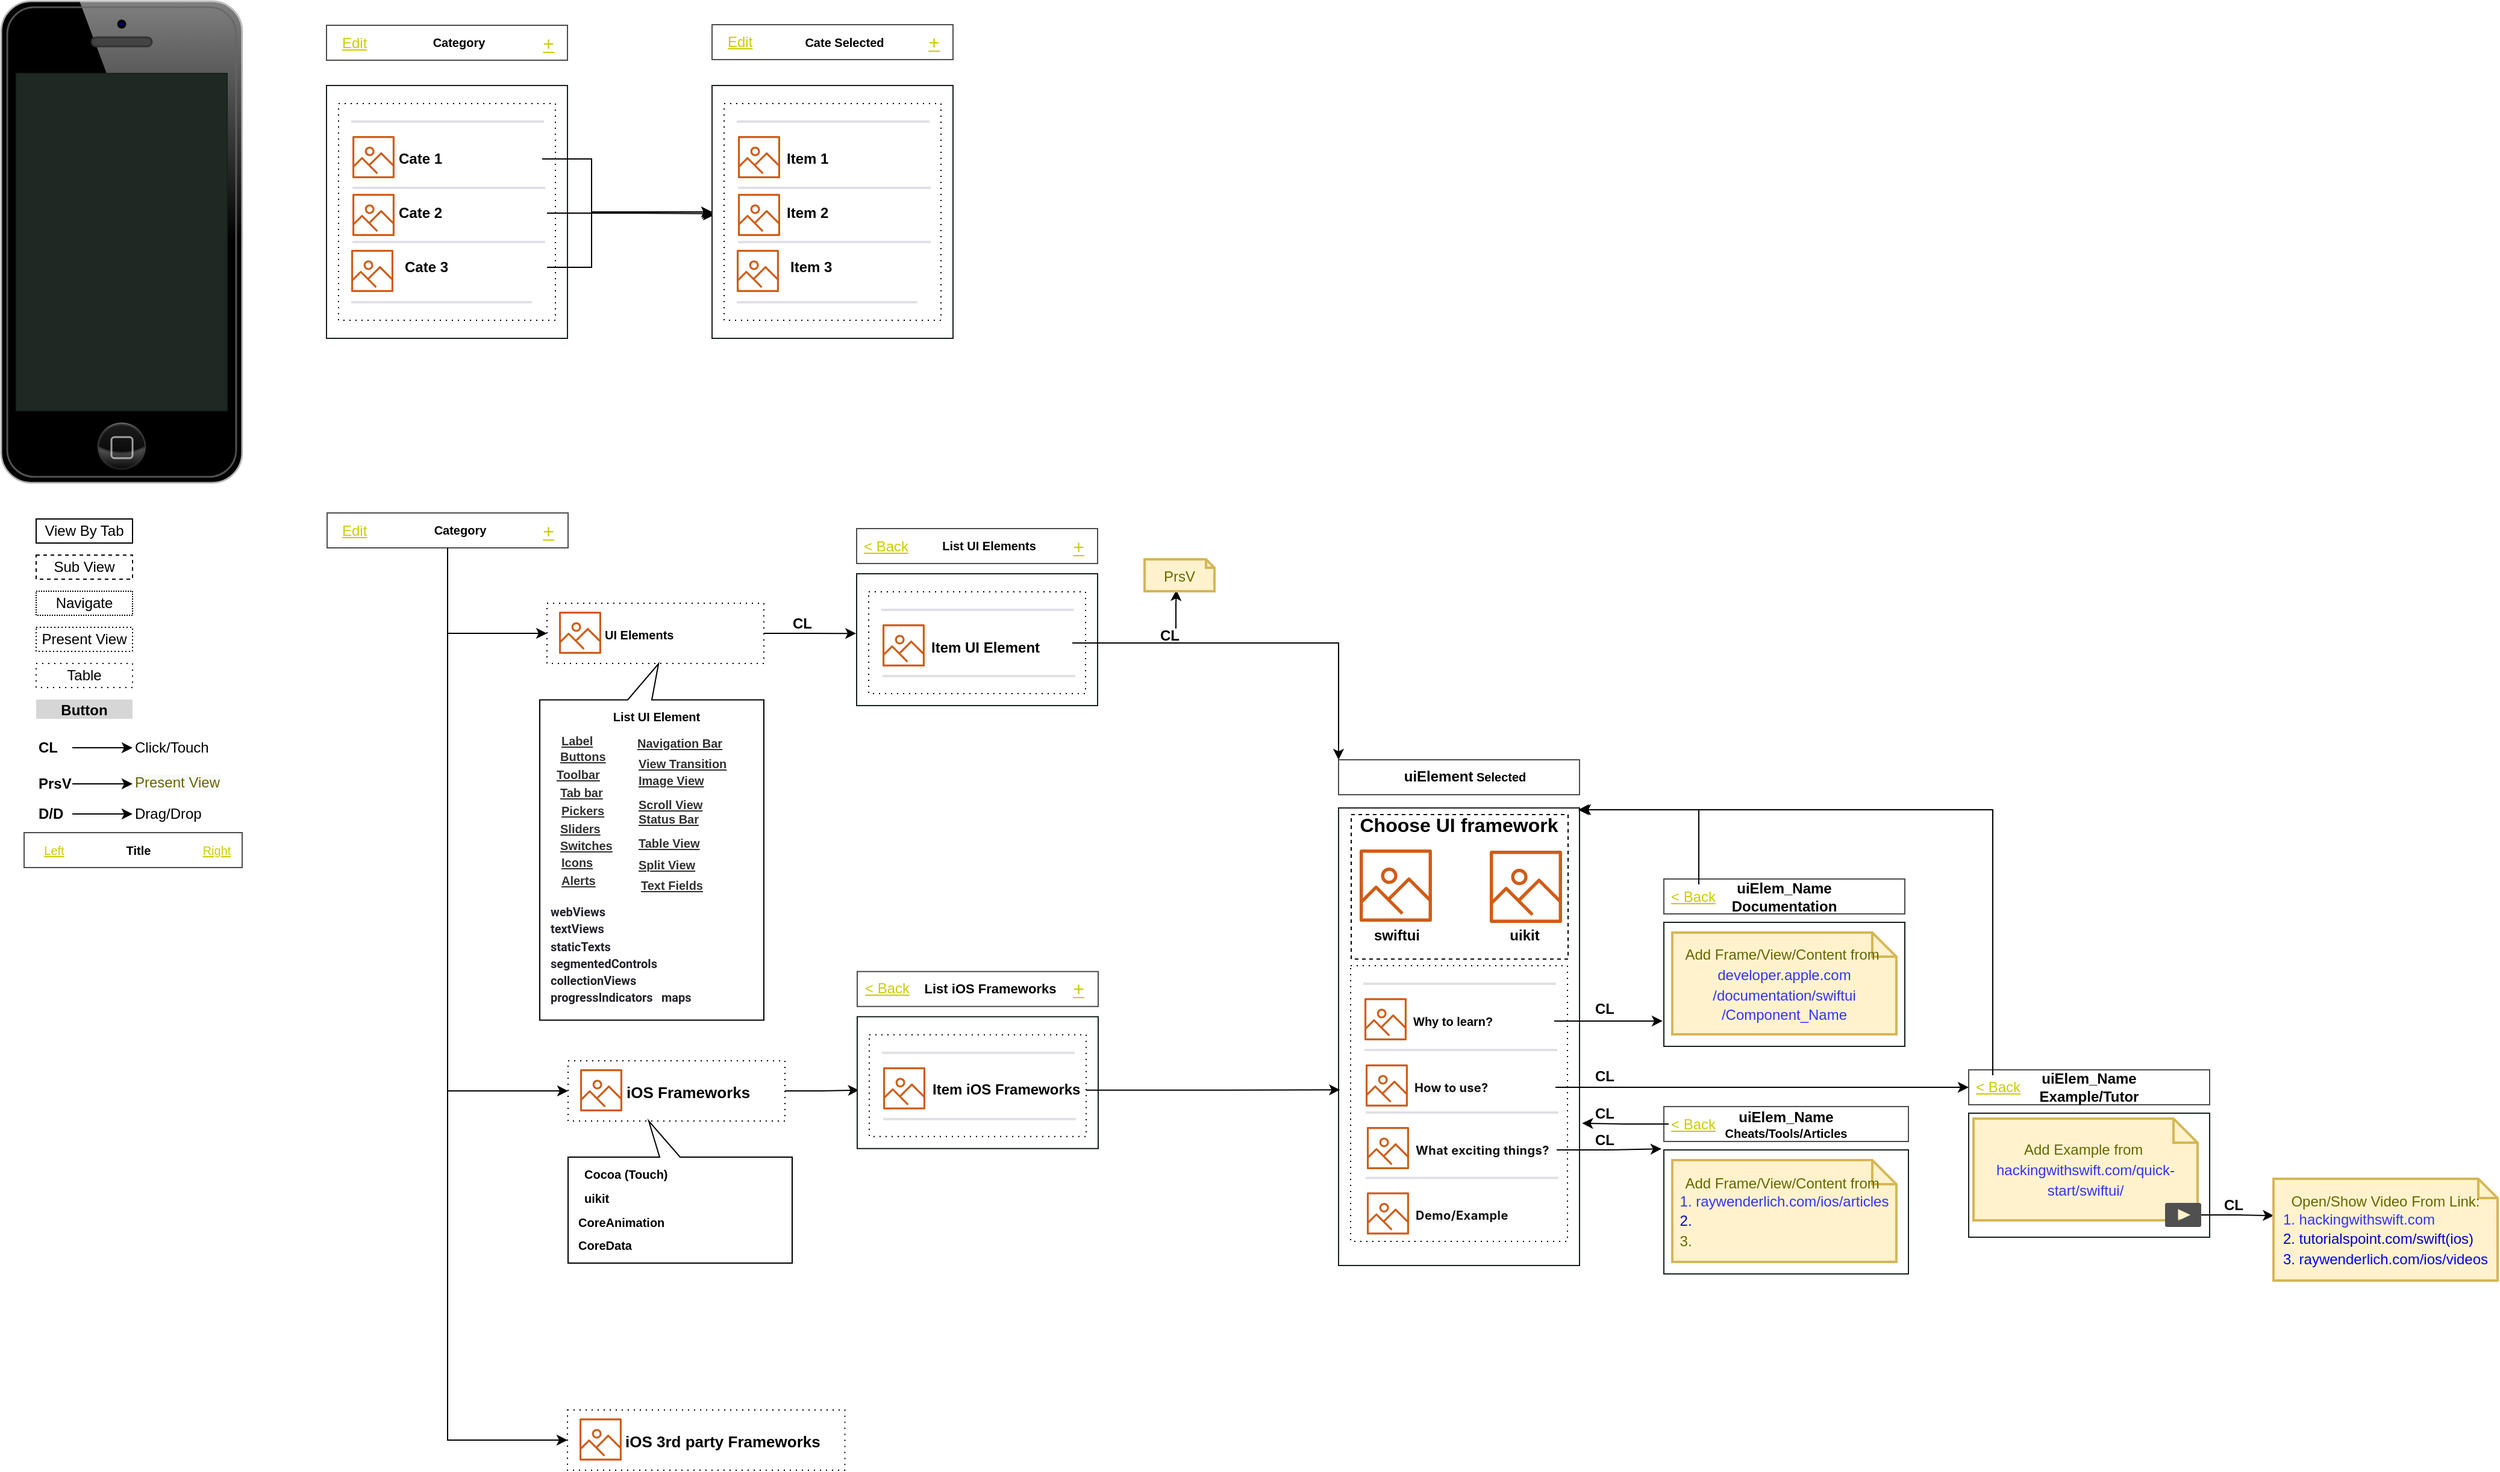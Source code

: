 <mxfile version="14.5.7" type="github">
  <diagram id="CXttLjTAoCu7LxISHfBc" name="Page-1">
    <mxGraphModel dx="1583" dy="643" grid="1" gridSize="10" guides="1" tooltips="1" connect="1" arrows="1" fold="1" page="1" pageScale="1" pageWidth="827" pageHeight="1169" math="0" shadow="0">
      <root>
        <mxCell id="0" />
        <mxCell id="1" parent="0" />
        <mxCell id="qaXu_HohoRmrBdPHy3pz-1" value="" style="verticalLabelPosition=bottom;verticalAlign=top;html=1;shadow=0;dashed=0;strokeWidth=1;shape=mxgraph.ios.iPhone;bgStyle=bgGreen;fillColor=#aaaaaa;" parent="1" vertex="1">
          <mxGeometry x="10" y="10" width="200" height="400" as="geometry" />
        </mxCell>
        <mxCell id="qaXu_HohoRmrBdPHy3pz-2" value="" style="verticalLabelPosition=bottom;verticalAlign=top;html=1;shadow=0;dashed=0;strokeWidth=1;shape=mxgraph.ios.iBgFlat;strokeColor=#18211b;" parent="1" vertex="1">
          <mxGeometry x="280" y="80" width="200" height="210" as="geometry" />
        </mxCell>
        <mxCell id="qaXu_HohoRmrBdPHy3pz-34" value="" style="rounded=0;whiteSpace=wrap;html=1;strokeColor=#000000;fillColor=#FFFFFF;fontColor=#000000;opacity=70;align=center;" parent="1" vertex="1">
          <mxGeometry x="280" y="30" width="200" height="29" as="geometry" />
        </mxCell>
        <mxCell id="qaXu_HohoRmrBdPHy3pz-35" value="&lt;u style=&quot;font-size: 12px;&quot;&gt;Edit&lt;/u&gt;" style="text;html=1;strokeColor=none;fillColor=none;align=left;verticalAlign=middle;whiteSpace=wrap;rounded=0;opacity=70;fontSize=12;fontColor=#CCCC00;" parent="1" vertex="1">
          <mxGeometry x="290.5" y="34.5" width="39.5" height="20" as="geometry" />
        </mxCell>
        <mxCell id="qaXu_HohoRmrBdPHy3pz-36" value="&lt;u style=&quot;font-size: 16px;&quot;&gt;+&lt;/u&gt;" style="text;html=1;strokeColor=none;fillColor=none;align=right;verticalAlign=middle;whiteSpace=wrap;rounded=0;opacity=70;fontSize=16;fontColor=#CCCC00;" parent="1" vertex="1">
          <mxGeometry x="450.5" y="34.5" width="20" height="20" as="geometry" />
        </mxCell>
        <mxCell id="qaXu_HohoRmrBdPHy3pz-37" value="&lt;font style=&quot;font-size: 10px&quot;&gt;&lt;b&gt;Category&lt;/b&gt;&lt;/font&gt;" style="text;html=1;strokeColor=none;fillColor=none;align=center;verticalAlign=middle;whiteSpace=wrap;rounded=0;fontColor=#000000;opacity=70;" parent="1" vertex="1">
          <mxGeometry x="330" y="34" width="120" height="20" as="geometry" />
        </mxCell>
        <mxCell id="qaXu_HohoRmrBdPHy3pz-42" value="View By Tab" style="rounded=0;whiteSpace=wrap;html=1;" parent="1" vertex="1">
          <mxGeometry x="39" y="440" width="80" height="20" as="geometry" />
        </mxCell>
        <mxCell id="qaXu_HohoRmrBdPHy3pz-43" value="Sub View" style="rounded=0;whiteSpace=wrap;html=1;dashed=1;" parent="1" vertex="1">
          <mxGeometry x="39" y="470" width="80" height="20" as="geometry" />
        </mxCell>
        <mxCell id="qaXu_HohoRmrBdPHy3pz-44" value="Navigate" style="rounded=0;whiteSpace=wrap;html=1;dashed=1;dashPattern=1 1;" parent="1" vertex="1">
          <mxGeometry x="39" y="500" width="80" height="20" as="geometry" />
        </mxCell>
        <mxCell id="qaXu_HohoRmrBdPHy3pz-45" value="Present View" style="rounded=0;whiteSpace=wrap;html=1;dashed=1;dashPattern=1 2;" parent="1" vertex="1">
          <mxGeometry x="39" y="530" width="80" height="20" as="geometry" />
        </mxCell>
        <mxCell id="qaXu_HohoRmrBdPHy3pz-46" value="Table" style="rounded=0;whiteSpace=wrap;html=1;dashed=1;dashPattern=1 4;" parent="1" vertex="1">
          <mxGeometry x="39" y="560" width="80" height="20" as="geometry" />
        </mxCell>
        <mxCell id="qaXu_HohoRmrBdPHy3pz-47" value="Button" style="dashed=0;align=center;fontSize=12;shape=rect;fillColor=#999999;opacity=40;strokeColor=none;fontStyle=1;dashPattern=1 4;" parent="1" vertex="1">
          <mxGeometry x="39" y="590" width="80" height="16" as="geometry" />
        </mxCell>
        <mxCell id="qaXu_HohoRmrBdPHy3pz-48" value="" style="edgeStyle=orthogonalEdgeStyle;rounded=0;orthogonalLoop=1;jettySize=auto;html=1;fontColor=#000000;entryX=0;entryY=0.5;entryDx=0;entryDy=0;" parent="1" source="qaXu_HohoRmrBdPHy3pz-49" target="qaXu_HohoRmrBdPHy3pz-50" edge="1">
          <mxGeometry relative="1" as="geometry">
            <mxPoint x="99" y="630" as="targetPoint" />
          </mxGeometry>
        </mxCell>
        <mxCell id="qaXu_HohoRmrBdPHy3pz-49" value="CL" style="text;html=1;strokeColor=none;fillColor=none;align=left;verticalAlign=middle;whiteSpace=wrap;rounded=0;opacity=70;fontStyle=1" parent="1" vertex="1">
          <mxGeometry x="39" y="620" width="30" height="20" as="geometry" />
        </mxCell>
        <mxCell id="qaXu_HohoRmrBdPHy3pz-50" value="Click/Touch" style="text;html=1;strokeColor=none;fillColor=none;align=left;verticalAlign=middle;whiteSpace=wrap;rounded=0;opacity=70;fontColor=#000000;" parent="1" vertex="1">
          <mxGeometry x="119" y="620" width="90" height="20" as="geometry" />
        </mxCell>
        <mxCell id="qaXu_HohoRmrBdPHy3pz-51" value="" style="rounded=0;whiteSpace=wrap;html=1;strokeColor=#000000;fillColor=#FFFFFF;fontColor=#000000;opacity=70;align=center;" parent="1" vertex="1">
          <mxGeometry x="29" y="700.5" width="181" height="29" as="geometry" />
        </mxCell>
        <mxCell id="qaXu_HohoRmrBdPHy3pz-52" value="&lt;u style=&quot;font-size: 10px&quot;&gt;Left&lt;/u&gt;" style="text;html=1;strokeColor=none;fillColor=none;align=center;verticalAlign=middle;whiteSpace=wrap;rounded=0;opacity=70;fontSize=10;fontColor=#CCCC00;" parent="1" vertex="1">
          <mxGeometry x="29" y="705" width="50" height="20" as="geometry" />
        </mxCell>
        <mxCell id="qaXu_HohoRmrBdPHy3pz-53" value="&lt;u&gt;Right&lt;/u&gt;" style="text;html=1;strokeColor=none;fillColor=none;align=center;verticalAlign=middle;whiteSpace=wrap;rounded=0;opacity=70;fontSize=10;fontColor=#CCCC00;" parent="1" vertex="1">
          <mxGeometry x="169" y="705" width="40" height="20" as="geometry" />
        </mxCell>
        <mxCell id="qaXu_HohoRmrBdPHy3pz-54" value="&lt;font style=&quot;font-size: 10px&quot;&gt;&lt;b&gt;Title&lt;/b&gt;&lt;/font&gt;" style="text;html=1;strokeColor=none;fillColor=none;align=center;verticalAlign=middle;whiteSpace=wrap;rounded=0;fontColor=#000000;opacity=70;" parent="1" vertex="1">
          <mxGeometry x="79" y="704.5" width="90" height="20" as="geometry" />
        </mxCell>
        <mxCell id="qaXu_HohoRmrBdPHy3pz-55" value="" style="edgeStyle=orthogonalEdgeStyle;rounded=0;orthogonalLoop=1;jettySize=auto;html=1;fontColor=#000000;entryX=0;entryY=0.5;entryDx=0;entryDy=0;exitX=1;exitY=0.5;exitDx=0;exitDy=0;" parent="1" source="qaXu_HohoRmrBdPHy3pz-56" target="qaXu_HohoRmrBdPHy3pz-57" edge="1">
          <mxGeometry relative="1" as="geometry">
            <mxPoint x="99" y="685" as="targetPoint" />
          </mxGeometry>
        </mxCell>
        <mxCell id="qaXu_HohoRmrBdPHy3pz-56" value="D/D" style="text;html=1;strokeColor=none;fillColor=none;align=left;verticalAlign=middle;whiteSpace=wrap;rounded=0;opacity=70;fontStyle=1" parent="1" vertex="1">
          <mxGeometry x="39" y="675" width="30" height="20" as="geometry" />
        </mxCell>
        <mxCell id="qaXu_HohoRmrBdPHy3pz-57" value="Drag/Drop" style="text;html=1;strokeColor=none;fillColor=none;align=left;verticalAlign=middle;whiteSpace=wrap;rounded=0;opacity=70;fontColor=#000000;" parent="1" vertex="1">
          <mxGeometry x="119" y="675" width="90" height="20" as="geometry" />
        </mxCell>
        <mxCell id="qaXu_HohoRmrBdPHy3pz-58" value="" style="rounded=0;whiteSpace=wrap;html=1;dashed=1;dashPattern=1 4;" parent="1" vertex="1">
          <mxGeometry x="290" y="95" width="180" height="180" as="geometry" />
        </mxCell>
        <mxCell id="qaXu_HohoRmrBdPHy3pz-63" value="" style="shape=line;strokeWidth=2;html=1;strokeColor=#DFE1E5;resizeWidth=1" parent="1" vertex="1">
          <mxGeometry x="300.5" y="105" width="160" height="10" as="geometry" />
        </mxCell>
        <mxCell id="qaXu_HohoRmrBdPHy3pz-90" style="edgeStyle=orthogonalEdgeStyle;rounded=0;orthogonalLoop=1;jettySize=auto;html=1;" parent="1" source="qaXu_HohoRmrBdPHy3pz-65" edge="1">
          <mxGeometry relative="1" as="geometry">
            <mxPoint x="600" y="185" as="targetPoint" />
            <Array as="points">
              <mxPoint x="500" y="141" />
              <mxPoint x="500" y="185" />
              <mxPoint x="600" y="185" />
            </Array>
          </mxGeometry>
        </mxCell>
        <mxCell id="qaXu_HohoRmrBdPHy3pz-65" value="Cate 1" style="html=1;fillColor=none;strokeColor=none;fontSize=12;align=left;fontColor=#000000;whiteSpace=wrap;fontStyle=1" parent="1" vertex="1">
          <mxGeometry x="337.5" y="131" width="121.5" height="20" as="geometry" />
        </mxCell>
        <mxCell id="qaXu_HohoRmrBdPHy3pz-91" style="edgeStyle=orthogonalEdgeStyle;rounded=0;orthogonalLoop=1;jettySize=auto;html=1;entryX=0.003;entryY=0.507;entryDx=0;entryDy=0;entryPerimeter=0;" parent="1" source="qaXu_HohoRmrBdPHy3pz-68" target="qaXu_HohoRmrBdPHy3pz-78" edge="1">
          <mxGeometry relative="1" as="geometry">
            <mxPoint x="550" y="186" as="targetPoint" />
          </mxGeometry>
        </mxCell>
        <mxCell id="qaXu_HohoRmrBdPHy3pz-68" value="Cate 2" style="html=1;fillColor=none;strokeColor=none;fontSize=12;align=left;fontColor=#000000;whiteSpace=wrap;fontStyle=1" parent="1" vertex="1">
          <mxGeometry x="337.5" y="176" width="125.5" height="20" as="geometry" />
        </mxCell>
        <mxCell id="qaXu_HohoRmrBdPHy3pz-92" style="edgeStyle=orthogonalEdgeStyle;rounded=0;orthogonalLoop=1;jettySize=auto;html=1;entryX=0.008;entryY=0.513;entryDx=0;entryDy=0;entryPerimeter=0;" parent="1" source="qaXu_HohoRmrBdPHy3pz-70" target="qaXu_HohoRmrBdPHy3pz-78" edge="1">
          <mxGeometry relative="1" as="geometry">
            <mxPoint x="560" y="190" as="targetPoint" />
            <Array as="points">
              <mxPoint x="500" y="231" />
              <mxPoint x="500" y="185" />
              <mxPoint x="600" y="185" />
              <mxPoint x="600" y="188" />
            </Array>
          </mxGeometry>
        </mxCell>
        <mxCell id="qaXu_HohoRmrBdPHy3pz-70" value="Cate 3" style="html=1;fillColor=none;strokeColor=none;fontSize=12;align=left;fontColor=#000000;whiteSpace=wrap;fontStyle=1" parent="1" vertex="1">
          <mxGeometry x="343" y="221" width="120" height="20" as="geometry" />
        </mxCell>
        <mxCell id="qaXu_HohoRmrBdPHy3pz-71" value="" style="shape=line;strokeWidth=2;html=1;strokeColor=#DFE1E5;resizeWidth=1" parent="1" vertex="1">
          <mxGeometry x="300.5" y="255" width="150" height="10" as="geometry" />
        </mxCell>
        <mxCell id="qaXu_HohoRmrBdPHy3pz-72" value="" style="shape=line;strokeWidth=2;html=1;strokeColor=#DFE1E5;resizeWidth=1" parent="1" vertex="1">
          <mxGeometry x="301.5" y="160" width="160" height="10" as="geometry" />
        </mxCell>
        <mxCell id="qaXu_HohoRmrBdPHy3pz-73" value="" style="shape=line;strokeWidth=2;html=1;strokeColor=#DFE1E5;resizeWidth=1" parent="1" vertex="1">
          <mxGeometry x="301.5" y="205" width="160" height="10" as="geometry" />
        </mxCell>
        <mxCell id="qaXu_HohoRmrBdPHy3pz-74" value="" style="outlineConnect=0;fontColor=#232F3E;gradientColor=none;fillColor=#D05C17;strokeColor=none;dashed=0;verticalLabelPosition=bottom;verticalAlign=top;align=center;html=1;fontSize=12;fontStyle=0;aspect=fixed;pointerEvents=1;shape=mxgraph.aws4.container_registry_image;" parent="1" vertex="1">
          <mxGeometry x="301.5" y="122" width="35" height="35" as="geometry" />
        </mxCell>
        <mxCell id="qaXu_HohoRmrBdPHy3pz-76" value="" style="outlineConnect=0;fontColor=#232F3E;gradientColor=none;fillColor=#D05C17;strokeColor=none;dashed=0;verticalLabelPosition=bottom;verticalAlign=top;align=center;html=1;fontSize=12;fontStyle=0;aspect=fixed;pointerEvents=1;shape=mxgraph.aws4.container_registry_image;" parent="1" vertex="1">
          <mxGeometry x="301.5" y="170" width="35" height="35" as="geometry" />
        </mxCell>
        <mxCell id="qaXu_HohoRmrBdPHy3pz-77" value="" style="outlineConnect=0;fontColor=#232F3E;gradientColor=none;fillColor=#D05C17;strokeColor=none;dashed=0;verticalLabelPosition=bottom;verticalAlign=top;align=center;html=1;fontSize=12;fontStyle=0;aspect=fixed;pointerEvents=1;shape=mxgraph.aws4.container_registry_image;" parent="1" vertex="1">
          <mxGeometry x="300.5" y="216.5" width="35" height="35" as="geometry" />
        </mxCell>
        <mxCell id="qaXu_HohoRmrBdPHy3pz-78" value="" style="verticalLabelPosition=bottom;verticalAlign=top;html=1;shadow=0;dashed=0;strokeWidth=1;shape=mxgraph.ios.iBgFlat;strokeColor=#18211b;" parent="1" vertex="1">
          <mxGeometry x="600" y="80" width="200" height="210" as="geometry" />
        </mxCell>
        <mxCell id="qaXu_HohoRmrBdPHy3pz-79" value="" style="rounded=0;whiteSpace=wrap;html=1;dashed=1;dashPattern=1 4;" parent="1" vertex="1">
          <mxGeometry x="610" y="95" width="180" height="180" as="geometry" />
        </mxCell>
        <mxCell id="qaXu_HohoRmrBdPHy3pz-80" value="" style="shape=line;strokeWidth=2;html=1;strokeColor=#DFE1E5;resizeWidth=1" parent="1" vertex="1">
          <mxGeometry x="620.5" y="105" width="160" height="10" as="geometry" />
        </mxCell>
        <mxCell id="qaXu_HohoRmrBdPHy3pz-81" value="Item 1" style="html=1;fillColor=none;strokeColor=none;fontSize=12;align=left;fontColor=#000000;whiteSpace=wrap;fontStyle=1" parent="1" vertex="1">
          <mxGeometry x="660" y="131" width="119" height="20" as="geometry" />
        </mxCell>
        <mxCell id="qaXu_HohoRmrBdPHy3pz-82" value="Item 2" style="html=1;fillColor=none;strokeColor=none;fontSize=12;align=left;fontColor=#000000;whiteSpace=wrap;fontStyle=1" parent="1" vertex="1">
          <mxGeometry x="660" y="176" width="123" height="20" as="geometry" />
        </mxCell>
        <mxCell id="qaXu_HohoRmrBdPHy3pz-83" value="Item 3" style="html=1;fillColor=none;strokeColor=none;fontSize=12;align=left;fontColor=#000000;whiteSpace=wrap;fontStyle=1" parent="1" vertex="1">
          <mxGeometry x="663" y="221" width="120" height="20" as="geometry" />
        </mxCell>
        <mxCell id="qaXu_HohoRmrBdPHy3pz-84" value="" style="shape=line;strokeWidth=2;html=1;strokeColor=#DFE1E5;resizeWidth=1" parent="1" vertex="1">
          <mxGeometry x="620.5" y="255" width="150" height="10" as="geometry" />
        </mxCell>
        <mxCell id="qaXu_HohoRmrBdPHy3pz-85" value="" style="shape=line;strokeWidth=2;html=1;strokeColor=#DFE1E5;resizeWidth=1" parent="1" vertex="1">
          <mxGeometry x="621.5" y="160" width="160" height="10" as="geometry" />
        </mxCell>
        <mxCell id="qaXu_HohoRmrBdPHy3pz-86" value="" style="shape=line;strokeWidth=2;html=1;strokeColor=#DFE1E5;resizeWidth=1" parent="1" vertex="1">
          <mxGeometry x="621.5" y="205" width="160" height="10" as="geometry" />
        </mxCell>
        <mxCell id="qaXu_HohoRmrBdPHy3pz-87" value="" style="outlineConnect=0;fontColor=#232F3E;gradientColor=none;fillColor=#D05C17;strokeColor=none;dashed=0;verticalLabelPosition=bottom;verticalAlign=top;align=center;html=1;fontSize=12;fontStyle=0;aspect=fixed;pointerEvents=1;shape=mxgraph.aws4.container_registry_image;" parent="1" vertex="1">
          <mxGeometry x="621.5" y="122" width="35" height="35" as="geometry" />
        </mxCell>
        <mxCell id="qaXu_HohoRmrBdPHy3pz-88" value="" style="outlineConnect=0;fontColor=#232F3E;gradientColor=none;fillColor=#D05C17;strokeColor=none;dashed=0;verticalLabelPosition=bottom;verticalAlign=top;align=center;html=1;fontSize=12;fontStyle=0;aspect=fixed;pointerEvents=1;shape=mxgraph.aws4.container_registry_image;" parent="1" vertex="1">
          <mxGeometry x="621.5" y="170" width="35" height="35" as="geometry" />
        </mxCell>
        <mxCell id="qaXu_HohoRmrBdPHy3pz-89" value="" style="outlineConnect=0;fontColor=#232F3E;gradientColor=none;fillColor=#D05C17;strokeColor=none;dashed=0;verticalLabelPosition=bottom;verticalAlign=top;align=center;html=1;fontSize=12;fontStyle=0;aspect=fixed;pointerEvents=1;shape=mxgraph.aws4.container_registry_image;" parent="1" vertex="1">
          <mxGeometry x="620.5" y="216.5" width="35" height="35" as="geometry" />
        </mxCell>
        <mxCell id="qaXu_HohoRmrBdPHy3pz-93" value="" style="rounded=0;whiteSpace=wrap;html=1;strokeColor=#000000;fillColor=#FFFFFF;fontColor=#000000;opacity=70;align=center;" parent="1" vertex="1">
          <mxGeometry x="600" y="29.5" width="200" height="29" as="geometry" />
        </mxCell>
        <mxCell id="qaXu_HohoRmrBdPHy3pz-94" value="&lt;u style=&quot;font-size: 12px;&quot;&gt;Edit&lt;/u&gt;" style="text;html=1;strokeColor=none;fillColor=none;align=left;verticalAlign=middle;whiteSpace=wrap;rounded=0;opacity=70;fontSize=12;fontColor=#CCCC00;" parent="1" vertex="1">
          <mxGeometry x="610.5" y="34" width="39.5" height="20" as="geometry" />
        </mxCell>
        <mxCell id="qaXu_HohoRmrBdPHy3pz-95" value="&lt;u style=&quot;font-size: 16px;&quot;&gt;+&lt;/u&gt;" style="text;html=1;strokeColor=none;fillColor=none;align=right;verticalAlign=middle;whiteSpace=wrap;rounded=0;opacity=70;fontSize=16;fontColor=#CCCC00;" parent="1" vertex="1">
          <mxGeometry x="770.5" y="34" width="20" height="20" as="geometry" />
        </mxCell>
        <mxCell id="qaXu_HohoRmrBdPHy3pz-96" value="&lt;font style=&quot;font-size: 10px&quot;&gt;&lt;b&gt;Cate Selected&lt;/b&gt;&lt;/font&gt;" style="text;html=1;strokeColor=none;fillColor=none;align=center;verticalAlign=middle;whiteSpace=wrap;rounded=0;fontColor=#000000;opacity=70;" parent="1" vertex="1">
          <mxGeometry x="650" y="33.5" width="120" height="20" as="geometry" />
        </mxCell>
        <mxCell id="qaXu_HohoRmrBdPHy3pz-113" style="edgeStyle=orthogonalEdgeStyle;rounded=0;orthogonalLoop=1;jettySize=auto;html=1;entryX=0;entryY=0.5;entryDx=0;entryDy=0;" parent="1" source="qaXu_HohoRmrBdPHy3pz-98" target="qaXu_HohoRmrBdPHy3pz-102" edge="1">
          <mxGeometry relative="1" as="geometry" />
        </mxCell>
        <mxCell id="qaXu_HohoRmrBdPHy3pz-117" style="edgeStyle=orthogonalEdgeStyle;rounded=0;orthogonalLoop=1;jettySize=auto;html=1;entryX=0;entryY=0.5;entryDx=0;entryDy=0;" parent="1" source="qaXu_HohoRmrBdPHy3pz-98" target="qaXu_HohoRmrBdPHy3pz-114" edge="1">
          <mxGeometry relative="1" as="geometry" />
        </mxCell>
        <mxCell id="FYXwXGc67_YSZuknPYZS-58" style="edgeStyle=orthogonalEdgeStyle;rounded=0;orthogonalLoop=1;jettySize=auto;html=1;fontSize=10;entryX=0;entryY=0.5;entryDx=0;entryDy=0;" parent="1" source="qaXu_HohoRmrBdPHy3pz-98" target="FYXwXGc67_YSZuknPYZS-55" edge="1">
          <mxGeometry relative="1" as="geometry">
            <mxPoint x="390" y="970" as="targetPoint" />
          </mxGeometry>
        </mxCell>
        <mxCell id="qaXu_HohoRmrBdPHy3pz-98" value="" style="rounded=0;whiteSpace=wrap;html=1;strokeColor=#000000;fillColor=#FFFFFF;fontColor=#000000;opacity=70;align=center;" parent="1" vertex="1">
          <mxGeometry x="280.5" y="435" width="200" height="29" as="geometry" />
        </mxCell>
        <mxCell id="qaXu_HohoRmrBdPHy3pz-99" value="&lt;u style=&quot;font-size: 12px;&quot;&gt;Edit&lt;/u&gt;" style="text;html=1;strokeColor=none;fillColor=none;align=left;verticalAlign=middle;whiteSpace=wrap;rounded=0;opacity=70;fontSize=12;fontColor=#CCCC00;" parent="1" vertex="1">
          <mxGeometry x="291" y="439.5" width="39.5" height="20" as="geometry" />
        </mxCell>
        <mxCell id="qaXu_HohoRmrBdPHy3pz-100" value="&lt;u style=&quot;font-size: 16px;&quot;&gt;+&lt;/u&gt;" style="text;html=1;strokeColor=none;fillColor=none;align=right;verticalAlign=middle;whiteSpace=wrap;rounded=0;opacity=70;fontSize=16;fontColor=#CCCC00;" parent="1" vertex="1">
          <mxGeometry x="451" y="439.5" width="20" height="20" as="geometry" />
        </mxCell>
        <mxCell id="qaXu_HohoRmrBdPHy3pz-101" value="&lt;font style=&quot;font-size: 10px&quot;&gt;&lt;b&gt;Category&lt;/b&gt;&lt;/font&gt;" style="text;html=1;strokeColor=none;fillColor=none;align=center;verticalAlign=middle;whiteSpace=wrap;rounded=0;fontColor=#000000;opacity=70;" parent="1" vertex="1">
          <mxGeometry x="330.5" y="439" width="120" height="20" as="geometry" />
        </mxCell>
        <mxCell id="qaXu_HohoRmrBdPHy3pz-134" style="edgeStyle=orthogonalEdgeStyle;rounded=0;orthogonalLoop=1;jettySize=auto;html=1;entryX=-0.002;entryY=0.453;entryDx=0;entryDy=0;entryPerimeter=0;" parent="1" source="qaXu_HohoRmrBdPHy3pz-102" target="qaXu_HohoRmrBdPHy3pz-118" edge="1">
          <mxGeometry relative="1" as="geometry">
            <mxPoint x="700" y="535" as="targetPoint" />
          </mxGeometry>
        </mxCell>
        <mxCell id="qaXu_HohoRmrBdPHy3pz-102" value="" style="rounded=0;whiteSpace=wrap;html=1;dashed=1;dashPattern=1 4;" parent="1" vertex="1">
          <mxGeometry x="463" y="510" width="180" height="50" as="geometry" />
        </mxCell>
        <mxCell id="qaXu_HohoRmrBdPHy3pz-104" value="&lt;b style=&quot;font-size: 10px ; text-align: center&quot;&gt;UI Elements&lt;/b&gt;" style="html=1;fillColor=none;strokeColor=none;fontSize=12;align=left;fontColor=#000000;whiteSpace=wrap;fontStyle=1" parent="1" vertex="1">
          <mxGeometry x="509" y="526" width="121.5" height="20" as="geometry" />
        </mxCell>
        <mxCell id="qaXu_HohoRmrBdPHy3pz-110" value="" style="outlineConnect=0;fontColor=#232F3E;gradientColor=none;fillColor=#D05C17;strokeColor=none;dashed=0;verticalLabelPosition=bottom;verticalAlign=top;align=center;html=1;fontSize=12;fontStyle=0;aspect=fixed;pointerEvents=1;shape=mxgraph.aws4.container_registry_image;" parent="1" vertex="1">
          <mxGeometry x="473" y="517" width="35" height="35" as="geometry" />
        </mxCell>
        <mxCell id="mDbkZUAYuAWo513RHT4T-5" style="edgeStyle=orthogonalEdgeStyle;rounded=0;orthogonalLoop=1;jettySize=auto;html=1;entryX=0.007;entryY=0.557;entryDx=0;entryDy=0;entryPerimeter=0;" edge="1" parent="1" source="qaXu_HohoRmrBdPHy3pz-114" target="FYXwXGc67_YSZuknPYZS-59">
          <mxGeometry relative="1" as="geometry" />
        </mxCell>
        <mxCell id="qaXu_HohoRmrBdPHy3pz-114" value="" style="rounded=0;whiteSpace=wrap;html=1;dashed=1;dashPattern=1 4;fontStyle=1" parent="1" vertex="1">
          <mxGeometry x="480.5" y="890" width="180" height="50" as="geometry" />
        </mxCell>
        <mxCell id="qaXu_HohoRmrBdPHy3pz-115" value="&lt;span style=&quot;font-family: arial; font-size: 13px; background-color: rgb(255, 255, 255);&quot;&gt;iOS Frameworks&lt;/span&gt;" style="html=1;fillColor=none;strokeColor=none;fontSize=12;align=left;fontColor=#000000;whiteSpace=wrap;fontStyle=1" parent="1" vertex="1">
          <mxGeometry x="526.5" y="906" width="121.5" height="20" as="geometry" />
        </mxCell>
        <mxCell id="qaXu_HohoRmrBdPHy3pz-116" value="" style="outlineConnect=0;fontColor=#232F3E;gradientColor=none;fillColor=#D05C17;strokeColor=none;dashed=0;verticalLabelPosition=bottom;verticalAlign=top;align=center;html=1;fontSize=12;fontStyle=1;aspect=fixed;pointerEvents=1;shape=mxgraph.aws4.container_registry_image;" parent="1" vertex="1">
          <mxGeometry x="490.5" y="897" width="35" height="35" as="geometry" />
        </mxCell>
        <mxCell id="qaXu_HohoRmrBdPHy3pz-118" value="" style="verticalLabelPosition=bottom;verticalAlign=top;html=1;shadow=0;dashed=0;strokeWidth=1;shape=mxgraph.ios.iBgFlat;strokeColor=#18211b;" parent="1" vertex="1">
          <mxGeometry x="720" y="485.5" width="200" height="109.5" as="geometry" />
        </mxCell>
        <mxCell id="qaXu_HohoRmrBdPHy3pz-119" value="" style="rounded=0;whiteSpace=wrap;html=1;dashed=1;dashPattern=1 4;" parent="1" vertex="1">
          <mxGeometry x="730" y="500.5" width="180" height="84.5" as="geometry" />
        </mxCell>
        <mxCell id="qaXu_HohoRmrBdPHy3pz-120" value="" style="shape=line;strokeWidth=2;html=1;strokeColor=#DFE1E5;resizeWidth=1" parent="1" vertex="1">
          <mxGeometry x="740.5" y="510.5" width="160" height="10" as="geometry" />
        </mxCell>
        <mxCell id="qaXu_HohoRmrBdPHy3pz-167" style="edgeStyle=orthogonalEdgeStyle;rounded=0;orthogonalLoop=1;jettySize=auto;html=1;entryX=0;entryY=0;entryDx=0;entryDy=0;" parent="1" source="qaXu_HohoRmrBdPHy3pz-121" target="qaXu_HohoRmrBdPHy3pz-149" edge="1">
          <mxGeometry relative="1" as="geometry">
            <mxPoint x="970" y="540" as="targetPoint" />
            <Array as="points">
              <mxPoint x="1120" y="543" />
            </Array>
          </mxGeometry>
        </mxCell>
        <mxCell id="qaXu_HohoRmrBdPHy3pz-121" value="Item UI Element" style="html=1;fillColor=none;strokeColor=none;fontSize=12;align=left;fontColor=#000000;whiteSpace=wrap;fontStyle=1" parent="1" vertex="1">
          <mxGeometry x="780" y="536.5" width="119" height="20" as="geometry" />
        </mxCell>
        <mxCell id="qaXu_HohoRmrBdPHy3pz-125" value="" style="shape=line;strokeWidth=2;html=1;strokeColor=#DFE1E5;resizeWidth=1" parent="1" vertex="1">
          <mxGeometry x="741.5" y="565.5" width="160" height="10" as="geometry" />
        </mxCell>
        <mxCell id="qaXu_HohoRmrBdPHy3pz-127" value="" style="outlineConnect=0;fontColor=#232F3E;gradientColor=none;fillColor=#D05C17;strokeColor=none;dashed=0;verticalLabelPosition=bottom;verticalAlign=top;align=center;html=1;fontSize=12;fontStyle=0;aspect=fixed;pointerEvents=1;shape=mxgraph.aws4.container_registry_image;" parent="1" vertex="1">
          <mxGeometry x="741.5" y="527.5" width="35" height="35" as="geometry" />
        </mxCell>
        <mxCell id="qaXu_HohoRmrBdPHy3pz-130" value="" style="rounded=0;whiteSpace=wrap;html=1;strokeColor=#000000;fillColor=#FFFFFF;fontColor=#000000;opacity=70;align=center;" parent="1" vertex="1">
          <mxGeometry x="720" y="448" width="200" height="29" as="geometry" />
        </mxCell>
        <mxCell id="qaXu_HohoRmrBdPHy3pz-131" value="&lt;u style=&quot;font-size: 12px&quot;&gt;&amp;lt; Back&lt;/u&gt;" style="text;html=1;strokeColor=none;fillColor=none;align=left;verticalAlign=middle;whiteSpace=wrap;rounded=0;opacity=70;fontSize=12;fontColor=#CCCC00;" parent="1" vertex="1">
          <mxGeometry x="724" y="452.5" width="50" height="20" as="geometry" />
        </mxCell>
        <mxCell id="qaXu_HohoRmrBdPHy3pz-132" value="&lt;u style=&quot;font-size: 16px;&quot;&gt;+&lt;/u&gt;" style="text;html=1;strokeColor=none;fillColor=none;align=right;verticalAlign=middle;whiteSpace=wrap;rounded=0;opacity=70;fontSize=16;fontColor=#CCCC00;" parent="1" vertex="1">
          <mxGeometry x="890.5" y="452.5" width="20" height="20" as="geometry" />
        </mxCell>
        <mxCell id="qaXu_HohoRmrBdPHy3pz-133" value="&lt;span style=&quot;font-size: 10px&quot;&gt;&lt;b&gt;List UI Elements&lt;br&gt;&lt;/b&gt;&lt;/span&gt;" style="text;html=1;strokeColor=none;fillColor=none;align=center;verticalAlign=middle;whiteSpace=wrap;rounded=0;fontColor=#000000;opacity=70;" parent="1" vertex="1">
          <mxGeometry x="770" y="452" width="120" height="20" as="geometry" />
        </mxCell>
        <mxCell id="qaXu_HohoRmrBdPHy3pz-135" value="CL" style="text;html=1;strokeColor=none;fillColor=none;align=left;verticalAlign=middle;whiteSpace=wrap;rounded=0;opacity=70;fontStyle=1" parent="1" vertex="1">
          <mxGeometry x="665" y="516.5" width="30" height="20" as="geometry" />
        </mxCell>
        <mxCell id="qaXu_HohoRmrBdPHy3pz-137" value="" style="verticalLabelPosition=bottom;verticalAlign=top;html=1;shadow=0;dashed=0;strokeWidth=1;shape=mxgraph.ios.iBgFlat;strokeColor=#18211b;" parent="1" vertex="1">
          <mxGeometry x="1120" y="680" width="200" height="380" as="geometry" />
        </mxCell>
        <mxCell id="qaXu_HohoRmrBdPHy3pz-149" value="" style="rounded=0;whiteSpace=wrap;html=1;strokeColor=#000000;fillColor=#FFFFFF;fontColor=#000000;opacity=70;align=center;" parent="1" vertex="1">
          <mxGeometry x="1120" y="640" width="200" height="29" as="geometry" />
        </mxCell>
        <mxCell id="qaXu_HohoRmrBdPHy3pz-152" value="&lt;b&gt;uiElement&lt;/b&gt;&lt;span style=&quot;font-size: 10px&quot;&gt;&lt;b&gt;&amp;nbsp;Selected&lt;/b&gt;&lt;/span&gt;" style="text;html=1;strokeColor=none;fillColor=none;align=center;verticalAlign=middle;whiteSpace=wrap;rounded=0;fontColor=#000000;opacity=70;" parent="1" vertex="1">
          <mxGeometry x="1160" y="644" width="130" height="20" as="geometry" />
        </mxCell>
        <mxCell id="qaXu_HohoRmrBdPHy3pz-155" value="" style="rounded=0;whiteSpace=wrap;html=1;dashed=1;dashPattern=1 4;" parent="1" vertex="1">
          <mxGeometry x="1130" y="811" width="180" height="229" as="geometry" />
        </mxCell>
        <mxCell id="qaXu_HohoRmrBdPHy3pz-196" style="edgeStyle=orthogonalEdgeStyle;rounded=0;orthogonalLoop=1;jettySize=auto;html=1;entryX=-0.005;entryY=0.796;entryDx=0;entryDy=0;entryPerimeter=0;fontSize=16;" parent="1" source="qaXu_HohoRmrBdPHy3pz-156" target="qaXu_HohoRmrBdPHy3pz-178" edge="1">
          <mxGeometry relative="1" as="geometry" />
        </mxCell>
        <mxCell id="qaXu_HohoRmrBdPHy3pz-156" value="Why to learn?" style="html=1;fillColor=none;strokeColor=none;fontSize=10;align=left;fontColor=#000000;whiteSpace=wrap;fontStyle=1" parent="1" vertex="1">
          <mxGeometry x="1180" y="847" width="119" height="20" as="geometry" />
        </mxCell>
        <mxCell id="qaXu_HohoRmrBdPHy3pz-157" value="" style="outlineConnect=0;fontColor=#232F3E;gradientColor=none;fillColor=#D05C17;strokeColor=none;dashed=0;verticalLabelPosition=bottom;verticalAlign=top;align=center;html=1;fontSize=12;fontStyle=0;aspect=fixed;pointerEvents=1;shape=mxgraph.aws4.container_registry_image;" parent="1" vertex="1">
          <mxGeometry x="1141.5" y="838" width="35" height="35" as="geometry" />
        </mxCell>
        <mxCell id="qaXu_HohoRmrBdPHy3pz-158" value="" style="shape=line;strokeWidth=2;html=1;strokeColor=#DFE1E5;resizeWidth=1" parent="1" vertex="1">
          <mxGeometry x="1140.5" y="821" width="160" height="10" as="geometry" />
        </mxCell>
        <mxCell id="qaXu_HohoRmrBdPHy3pz-203" style="edgeStyle=orthogonalEdgeStyle;rounded=0;orthogonalLoop=1;jettySize=auto;html=1;entryX=0;entryY=0.5;entryDx=0;entryDy=0;fontSize=16;" parent="1" source="qaXu_HohoRmrBdPHy3pz-160" target="qaXu_HohoRmrBdPHy3pz-205" edge="1">
          <mxGeometry relative="1" as="geometry">
            <mxPoint x="1630" y="912.017" as="targetPoint" />
          </mxGeometry>
        </mxCell>
        <mxCell id="qaXu_HohoRmrBdPHy3pz-160" value="&lt;h2 class=&quot;title&quot; style=&quot;margin: 0px; padding: 0px; color: rgb(17, 17, 17); line-height: 1.125; letter-spacing: 0.013em; font-family: &amp;quot;sf pro display&amp;quot;, &amp;quot;sf pro icons&amp;quot;, &amp;quot;helvetica neue&amp;quot;, helvetica, arial, sans-serif; background-color: rgb(250, 250, 250); font-size: 10px;&quot;&gt;&lt;font style=&quot;font-size: 10px;&quot;&gt;How to use?&lt;/font&gt;&lt;/h2&gt;" style="html=1;fillColor=none;strokeColor=none;fontSize=10;align=left;fontColor=#000000;whiteSpace=wrap;fontStyle=1" parent="1" vertex="1">
          <mxGeometry x="1181" y="902" width="119" height="20" as="geometry" />
        </mxCell>
        <mxCell id="qaXu_HohoRmrBdPHy3pz-161" value="" style="outlineConnect=0;fontColor=#232F3E;gradientColor=none;fillColor=#D05C17;strokeColor=none;dashed=0;verticalLabelPosition=bottom;verticalAlign=top;align=center;html=1;fontSize=12;fontStyle=0;aspect=fixed;pointerEvents=1;shape=mxgraph.aws4.container_registry_image;" parent="1" vertex="1">
          <mxGeometry x="1142.5" y="893" width="35" height="35" as="geometry" />
        </mxCell>
        <mxCell id="qaXu_HohoRmrBdPHy3pz-162" value="" style="shape=line;strokeWidth=2;html=1;strokeColor=#DFE1E5;resizeWidth=1" parent="1" vertex="1">
          <mxGeometry x="1141.5" y="876" width="160" height="10" as="geometry" />
        </mxCell>
        <mxCell id="FYXwXGc67_YSZuknPYZS-50" style="edgeStyle=orthogonalEdgeStyle;rounded=0;orthogonalLoop=1;jettySize=auto;html=1;fontSize=10;entryX=-0.01;entryY=-0.008;entryDx=0;entryDy=0;entryPerimeter=0;" parent="1" source="qaXu_HohoRmrBdPHy3pz-163" target="FYXwXGc67_YSZuknPYZS-46" edge="1">
          <mxGeometry relative="1" as="geometry">
            <mxPoint x="1363.0" y="964" as="targetPoint" />
            <Array as="points">
              <mxPoint x="1346" y="964" />
              <mxPoint x="1388" y="963" />
            </Array>
          </mxGeometry>
        </mxCell>
        <mxCell id="qaXu_HohoRmrBdPHy3pz-163" value="&lt;h2 class=&quot;title&quot; style=&quot;margin: 0px; padding: 0px; line-height: 1.125; background-color: rgb(250, 250, 250); font-size: 10px;&quot;&gt;&lt;font color=&quot;#111111&quot; face=&quot;sf pro display, sf pro icons, helvetica neue, helvetica, arial, sans-serif&quot; style=&quot;font-size: 10px;&quot;&gt;&lt;span style=&quot;font-size: 10px; letter-spacing: 0.234px;&quot;&gt;What exciting things?&lt;/span&gt;&lt;/font&gt;&lt;br style=&quot;font-size: 10px;&quot;&gt;&lt;/h2&gt;" style="html=1;fillColor=none;strokeColor=none;fontSize=10;align=left;fontColor=#000000;whiteSpace=wrap;fontStyle=1" parent="1" vertex="1">
          <mxGeometry x="1182" y="954" width="119" height="20" as="geometry" />
        </mxCell>
        <mxCell id="qaXu_HohoRmrBdPHy3pz-164" value="" style="outlineConnect=0;fontColor=#232F3E;gradientColor=none;fillColor=#D05C17;strokeColor=none;dashed=0;verticalLabelPosition=bottom;verticalAlign=top;align=center;html=1;fontSize=12;fontStyle=0;aspect=fixed;pointerEvents=1;shape=mxgraph.aws4.container_registry_image;" parent="1" vertex="1">
          <mxGeometry x="1143.5" y="945" width="35" height="35" as="geometry" />
        </mxCell>
        <mxCell id="qaXu_HohoRmrBdPHy3pz-165" value="" style="shape=line;strokeWidth=2;html=1;strokeColor=#DFE1E5;resizeWidth=1" parent="1" vertex="1">
          <mxGeometry x="1142.5" y="928" width="160" height="10" as="geometry" />
        </mxCell>
        <mxCell id="qaXu_HohoRmrBdPHy3pz-219" style="edgeStyle=orthogonalEdgeStyle;rounded=0;orthogonalLoop=1;jettySize=auto;html=1;fontSize=12;entryX=0.455;entryY=0.962;entryDx=0;entryDy=0;entryPerimeter=0;" parent="1" source="qaXu_HohoRmrBdPHy3pz-171" target="qaXu_HohoRmrBdPHy3pz-220" edge="1">
          <mxGeometry relative="1" as="geometry">
            <mxPoint x="985" y="510" as="targetPoint" />
          </mxGeometry>
        </mxCell>
        <mxCell id="qaXu_HohoRmrBdPHy3pz-171" value="CL" style="text;html=1;strokeColor=none;fillColor=none;align=left;verticalAlign=middle;whiteSpace=wrap;rounded=0;opacity=70;fontStyle=1" parent="1" vertex="1">
          <mxGeometry x="970" y="531" width="30" height="12" as="geometry" />
        </mxCell>
        <mxCell id="qaXu_HohoRmrBdPHy3pz-172" value="" style="rounded=0;whiteSpace=wrap;html=1;dashed=1;" parent="1" vertex="1">
          <mxGeometry x="1130.5" y="685.5" width="180" height="120" as="geometry" />
        </mxCell>
        <mxCell id="qaXu_HohoRmrBdPHy3pz-173" value="&lt;span style=&quot;font-size: 16px&quot;&gt;&lt;b style=&quot;font-size: 16px&quot;&gt;Choose UI&amp;nbsp;&lt;/b&gt;&lt;/span&gt;&lt;span style=&quot;font-size: 16px&quot;&gt;&lt;b style=&quot;font-size: 16px&quot;&gt;framework&lt;/b&gt;&lt;/span&gt;" style="text;html=1;strokeColor=none;fillColor=none;align=center;verticalAlign=middle;whiteSpace=wrap;rounded=0;fontColor=#000000;opacity=70;fontSize=16;" parent="1" vertex="1">
          <mxGeometry x="1130" y="683.5" width="180" height="20" as="geometry" />
        </mxCell>
        <mxCell id="qaXu_HohoRmrBdPHy3pz-174" value="" style="outlineConnect=0;fontColor=#232F3E;gradientColor=none;fillColor=#D05C17;strokeColor=none;dashed=0;verticalLabelPosition=bottom;verticalAlign=top;align=center;html=1;fontSize=12;fontStyle=0;aspect=fixed;pointerEvents=1;shape=mxgraph.aws4.container_registry_image;" parent="1" vertex="1">
          <mxGeometry x="1137.5" y="714.5" width="60" height="60" as="geometry" />
        </mxCell>
        <mxCell id="qaXu_HohoRmrBdPHy3pz-175" value="" style="outlineConnect=0;fontColor=#232F3E;gradientColor=none;fillColor=#D05C17;strokeColor=none;dashed=0;verticalLabelPosition=bottom;verticalAlign=top;align=center;html=1;fontSize=12;fontStyle=0;aspect=fixed;pointerEvents=1;shape=mxgraph.aws4.container_registry_image;" parent="1" vertex="1">
          <mxGeometry x="1245.5" y="715.5" width="60" height="60" as="geometry" />
        </mxCell>
        <mxCell id="qaXu_HohoRmrBdPHy3pz-176" value="uikit" style="html=1;fillColor=none;strokeColor=none;fontSize=12;align=center;fontColor=#000000;whiteSpace=wrap;fontStyle=1" parent="1" vertex="1">
          <mxGeometry x="1243" y="775.5" width="62.5" height="20" as="geometry" />
        </mxCell>
        <mxCell id="qaXu_HohoRmrBdPHy3pz-177" value="swiftui" style="html=1;fillColor=none;strokeColor=none;fontSize=12;align=center;fontColor=#000000;whiteSpace=wrap;fontStyle=1" parent="1" vertex="1">
          <mxGeometry x="1135.5" y="775.5" width="65" height="20" as="geometry" />
        </mxCell>
        <mxCell id="qaXu_HohoRmrBdPHy3pz-178" value="" style="verticalLabelPosition=bottom;verticalAlign=top;html=1;shadow=0;dashed=0;strokeWidth=1;shape=mxgraph.ios.iBgFlat;strokeColor=#18211b;" parent="1" vertex="1">
          <mxGeometry x="1390" y="775" width="200" height="103" as="geometry" />
        </mxCell>
        <mxCell id="qaXu_HohoRmrBdPHy3pz-190" value="&lt;b&gt;uiElem_Name&lt;br&gt;Documentation&lt;/b&gt;" style="rounded=0;whiteSpace=wrap;html=1;strokeColor=#000000;fillColor=#FFFFFF;fontColor=#000000;opacity=70;align=center;" parent="1" vertex="1">
          <mxGeometry x="1390" y="739" width="200" height="29" as="geometry" />
        </mxCell>
        <mxCell id="FYXwXGc67_YSZuknPYZS-22" style="edgeStyle=orthogonalEdgeStyle;rounded=0;orthogonalLoop=1;jettySize=auto;html=1;entryX=1.002;entryY=0.004;entryDx=0;entryDy=0;entryPerimeter=0;" parent="1" source="qaXu_HohoRmrBdPHy3pz-191" target="qaXu_HohoRmrBdPHy3pz-137" edge="1">
          <mxGeometry relative="1" as="geometry">
            <Array as="points">
              <mxPoint x="1419" y="681" />
            </Array>
          </mxGeometry>
        </mxCell>
        <mxCell id="qaXu_HohoRmrBdPHy3pz-191" value="&lt;u style=&quot;font-size: 12px&quot;&gt;&amp;lt; Back&lt;/u&gt;" style="text;html=1;strokeColor=none;fillColor=none;align=left;verticalAlign=middle;whiteSpace=wrap;rounded=0;opacity=70;fontSize=12;fontColor=#CCCC00;" parent="1" vertex="1">
          <mxGeometry x="1394" y="743.5" width="50" height="20" as="geometry" />
        </mxCell>
        <mxCell id="qaXu_HohoRmrBdPHy3pz-195" value="&lt;font style=&quot;font-size: 12px&quot;&gt;Add Frame/View/Content from&amp;nbsp;&lt;br&gt;&lt;font color=&quot;#3333ff&quot;&gt;developer.apple.com&lt;br&gt;/documentation/swiftui&lt;br&gt;/Component_Name&lt;/font&gt;&lt;/font&gt;" style="shape=note;strokeWidth=2;fontSize=14;size=20;whiteSpace=wrap;html=1;fillColor=#fff2cc;strokeColor=#d6b656;fontColor=#666600;align=center;" parent="1" vertex="1">
          <mxGeometry x="1397" y="783.5" width="186" height="84.5" as="geometry" />
        </mxCell>
        <mxCell id="qaXu_HohoRmrBdPHy3pz-197" value="CL" style="text;html=1;strokeColor=none;fillColor=none;align=left;verticalAlign=middle;whiteSpace=wrap;rounded=0;opacity=70;fontStyle=1" parent="1" vertex="1">
          <mxGeometry x="1331" y="840.5" width="30" height="12" as="geometry" />
        </mxCell>
        <mxCell id="qaXu_HohoRmrBdPHy3pz-204" value="" style="verticalLabelPosition=bottom;verticalAlign=top;html=1;shadow=0;dashed=0;strokeWidth=1;shape=mxgraph.ios.iBgFlat;strokeColor=#18211b;" parent="1" vertex="1">
          <mxGeometry x="1643" y="933.5" width="200" height="103" as="geometry" />
        </mxCell>
        <mxCell id="qaXu_HohoRmrBdPHy3pz-205" value="&lt;b&gt;uiElem_Name&lt;/b&gt;&lt;b&gt;&lt;br&gt;Example/Tutor&lt;br&gt;&lt;/b&gt;" style="rounded=0;whiteSpace=wrap;html=1;strokeColor=#000000;fillColor=#FFFFFF;fontColor=#000000;opacity=70;align=center;" parent="1" vertex="1">
          <mxGeometry x="1643" y="897.5" width="200" height="29" as="geometry" />
        </mxCell>
        <mxCell id="FYXwXGc67_YSZuknPYZS-21" style="edgeStyle=orthogonalEdgeStyle;rounded=0;orthogonalLoop=1;jettySize=auto;html=1;entryX=0.994;entryY=0.004;entryDx=0;entryDy=0;entryPerimeter=0;" parent="1" source="qaXu_HohoRmrBdPHy3pz-206" target="qaXu_HohoRmrBdPHy3pz-137" edge="1">
          <mxGeometry relative="1" as="geometry">
            <mxPoint x="1653" y="710" as="targetPoint" />
            <Array as="points">
              <mxPoint x="1663" y="681" />
            </Array>
          </mxGeometry>
        </mxCell>
        <mxCell id="qaXu_HohoRmrBdPHy3pz-206" value="&lt;u style=&quot;font-size: 12px&quot;&gt;&amp;lt; Back&lt;/u&gt;" style="text;html=1;strokeColor=none;fillColor=none;align=left;verticalAlign=middle;whiteSpace=wrap;rounded=0;opacity=70;fontSize=12;fontColor=#CCCC00;" parent="1" vertex="1">
          <mxGeometry x="1647" y="902" width="50" height="20" as="geometry" />
        </mxCell>
        <mxCell id="qaXu_HohoRmrBdPHy3pz-212" value="&lt;font style=&quot;font-size: 12px&quot;&gt;Add Example from&amp;nbsp;&lt;br&gt;&lt;span style=&quot;text-align: left&quot;&gt;&lt;font color=&quot;#3333ff&quot;&gt;hackingwithswift.com/quick-start/swiftui/&lt;/font&gt;&lt;/span&gt;&lt;br&gt;&lt;/font&gt;" style="shape=note;strokeWidth=2;fontSize=14;size=20;whiteSpace=wrap;html=1;fillColor=#fff2cc;strokeColor=#d6b656;fontColor=#666600;align=center;" parent="1" vertex="1">
          <mxGeometry x="1647" y="938" width="186" height="84.5" as="geometry" />
        </mxCell>
        <mxCell id="qaXu_HohoRmrBdPHy3pz-214" style="edgeStyle=orthogonalEdgeStyle;rounded=0;orthogonalLoop=1;jettySize=auto;html=1;fontSize=12;entryX=0.001;entryY=0.362;entryDx=0;entryDy=0;entryPerimeter=0;" parent="1" source="qaXu_HohoRmrBdPHy3pz-213" target="qaXu_HohoRmrBdPHy3pz-218" edge="1">
          <mxGeometry relative="1" as="geometry">
            <mxPoint x="1883" y="1018" as="targetPoint" />
          </mxGeometry>
        </mxCell>
        <mxCell id="qaXu_HohoRmrBdPHy3pz-213" value="" style="pointerEvents=1;shadow=0;dashed=0;html=1;strokeColor=none;fillColor=#505050;labelPosition=center;verticalLabelPosition=bottom;verticalAlign=top;outlineConnect=0;align=center;shape=mxgraph.office.concepts.video_play;fontSize=16;" parent="1" vertex="1">
          <mxGeometry x="1806" y="1008" width="30" height="20" as="geometry" />
        </mxCell>
        <mxCell id="qaXu_HohoRmrBdPHy3pz-215" value="CL" style="text;html=1;strokeColor=none;fillColor=none;align=left;verticalAlign=middle;whiteSpace=wrap;rounded=0;opacity=70;fontStyle=1" parent="1" vertex="1">
          <mxGeometry x="1331" y="897" width="30" height="12" as="geometry" />
        </mxCell>
        <mxCell id="qaXu_HohoRmrBdPHy3pz-217" value="CL" style="text;html=1;strokeColor=none;fillColor=none;align=left;verticalAlign=middle;whiteSpace=wrap;rounded=0;opacity=70;fontStyle=1" parent="1" vertex="1">
          <mxGeometry x="1853" y="1004" width="30" height="12" as="geometry" />
        </mxCell>
        <mxCell id="qaXu_HohoRmrBdPHy3pz-218" value="&lt;span style=&quot;font-size: 12px&quot;&gt;Open/Show Video From Link:&lt;br&gt;&lt;div style=&quot;text-align: left&quot;&gt;&lt;span style=&quot;color: rgb(51 , 51 , 255)&quot;&gt;1. hackingwithswift.com&lt;/span&gt;&lt;/div&gt;&lt;/span&gt;&lt;div style=&quot;text-align: left&quot;&gt;&lt;font color=&quot;#0000cc&quot;&gt;&lt;span style=&quot;font-size: 12px&quot;&gt;2. tutorialspoint.com/swift(&lt;/span&gt;&lt;span style=&quot;font-size: 12px&quot;&gt;ios&lt;/span&gt;&lt;span style=&quot;font-size: 12px&quot;&gt;)&lt;/span&gt;&lt;/font&gt;&lt;/div&gt;&lt;div style=&quot;text-align: left&quot;&gt;&lt;font color=&quot;#0000ff&quot;&gt;&lt;span style=&quot;font-size: 12px&quot;&gt;3.&amp;nbsp;&lt;/span&gt;&lt;span style=&quot;font-size: 12px&quot;&gt;raywenderlich.com/ios/videos&lt;/span&gt;&lt;/font&gt;&lt;/div&gt;" style="shape=note;strokeWidth=2;fontSize=14;size=16;whiteSpace=wrap;html=1;fillColor=#fff2cc;strokeColor=#d6b656;fontColor=#666600;align=center;" parent="1" vertex="1">
          <mxGeometry x="1896" y="988" width="186" height="84.5" as="geometry" />
        </mxCell>
        <mxCell id="qaXu_HohoRmrBdPHy3pz-220" value="&lt;span style=&quot;font-size: 12px&quot;&gt;PrsV&lt;/span&gt;" style="shape=note;strokeWidth=2;fontSize=14;size=7;whiteSpace=wrap;html=1;fillColor=#fff2cc;strokeColor=#d6b656;fontColor=#666600;align=center;" parent="1" vertex="1">
          <mxGeometry x="959" y="473.5" width="58" height="26.5" as="geometry" />
        </mxCell>
        <mxCell id="qaXu_HohoRmrBdPHy3pz-222" value="&lt;span style=&quot;color: rgb(102 , 102 , 0) ; font-family: &amp;#34;helvetica&amp;#34; ; font-size: 12px ; font-style: normal ; font-weight: 400 ; letter-spacing: normal ; text-align: center ; text-indent: 0px ; text-transform: none ; word-spacing: 0px ; background-color: rgb(248 , 249 , 250) ; display: inline ; float: none&quot;&gt;Present View&lt;/span&gt;" style="text;whiteSpace=wrap;html=1;fontSize=12;" parent="1" vertex="1">
          <mxGeometry x="119" y="645" width="100" height="30" as="geometry" />
        </mxCell>
        <mxCell id="qaXu_HohoRmrBdPHy3pz-223" value="PrsV" style="text;html=1;strokeColor=none;fillColor=none;align=left;verticalAlign=middle;whiteSpace=wrap;rounded=0;opacity=70;fontStyle=1" parent="1" vertex="1">
          <mxGeometry x="39" y="650" width="30" height="20" as="geometry" />
        </mxCell>
        <mxCell id="qaXu_HohoRmrBdPHy3pz-224" value="" style="edgeStyle=orthogonalEdgeStyle;rounded=0;orthogonalLoop=1;jettySize=auto;html=1;fontColor=#000000;entryX=0;entryY=0.5;entryDx=0;entryDy=0;" parent="1" source="qaXu_HohoRmrBdPHy3pz-223" edge="1">
          <mxGeometry relative="1" as="geometry">
            <mxPoint x="119" y="660" as="targetPoint" />
          </mxGeometry>
        </mxCell>
        <mxCell id="FYXwXGc67_YSZuknPYZS-24" value="" style="shape=callout;whiteSpace=wrap;html=1;perimeter=calloutPerimeter;fontSize=10;rotation=-180;position2=0.47;" parent="1" vertex="1">
          <mxGeometry x="457" y="560.25" width="186" height="296" as="geometry" />
        </mxCell>
        <mxCell id="FYXwXGc67_YSZuknPYZS-25" value="&lt;a href=&quot;https://www.tutorialspoint.com/ios/ios_ui_elements_text_field.htm&quot; style=&quot;background: url(&amp;quot;/images/link-icon.png&amp;quot;) right center no-repeat rgb(255, 255, 255); color: rgb(49, 49, 49); padding-right: 22px; padding-bottom: 2px; outline: 0.313rem; font-family: arial, verdana, tahoma; font-size: 10px;&quot;&gt;Text Fields&lt;/a&gt;" style="html=1;fillColor=none;strokeColor=none;fontSize=10;align=left;fontColor=#000000;whiteSpace=wrap;fontStyle=1" parent="1" vertex="1">
          <mxGeometry x="539.13" y="738.88" width="78.5" height="10" as="geometry" />
        </mxCell>
        <mxCell id="FYXwXGc67_YSZuknPYZS-26" value="&lt;a href=&quot;https://www.tutorialspoint.com/ios/ios_ui_elements_toolbar.htm&quot; style=&quot;background: url(&amp;quot;/images/link-icon.png&amp;quot;) right center no-repeat rgb(255, 255, 255); color: rgb(49, 49, 49); padding-right: 22px; padding-bottom: 2px; font-family: arial, verdana, tahoma; font-size: 10px;&quot;&gt;Toolbar&lt;/a&gt;" style="html=1;fillColor=none;strokeColor=none;fontSize=10;align=left;fontColor=#000000;whiteSpace=wrap;fontStyle=1" parent="1" vertex="1">
          <mxGeometry x="469.38" y="646.5" width="48" height="10.25" as="geometry" />
        </mxCell>
        <mxCell id="FYXwXGc67_YSZuknPYZS-27" value="&lt;a href=&quot;https://www.tutorialspoint.com/ios/ios_ui_elements_labels.htm&quot; style=&quot;background: url(&amp;quot;/images/link-icon.png&amp;quot;) right center no-repeat rgb(255, 255, 255); color: rgb(49, 49, 49); padding-right: 22px; padding-bottom: 2px; outline: 0.313rem; font-family: arial, verdana, tahoma; font-size: 10px;&quot;&gt;Label&lt;/a&gt;" style="html=1;fillColor=none;strokeColor=none;fontSize=10;align=left;fontColor=#000000;whiteSpace=wrap;fontStyle=1" parent="1" vertex="1">
          <mxGeometry x="472.88" y="620.25" width="51" height="8.25" as="geometry" />
        </mxCell>
        <mxCell id="FYXwXGc67_YSZuknPYZS-28" value="&lt;a href=&quot;https://www.tutorialspoint.com/ios/ios_ui_elements_status_bar.htm&quot; style=&quot;background: url(&amp;quot;/images/link-icon.png&amp;quot;) right center no-repeat rgb(255, 255, 255); color: rgb(49, 49, 49); padding-right: 22px; padding-bottom: 2px; font-family: arial, verdana, tahoma; font-size: 10px;&quot;&gt;Status Bar&lt;/a&gt;" style="html=1;fillColor=none;strokeColor=none;fontSize=10;align=left;fontColor=#000000;whiteSpace=wrap;fontStyle=1" parent="1" vertex="1">
          <mxGeometry x="536.63" y="682.25" width="81" height="14.25" as="geometry" />
        </mxCell>
        <mxCell id="FYXwXGc67_YSZuknPYZS-29" value="&lt;a href=&quot;https://www.tutorialspoint.com/ios/ios_ui_elements_navigation_bar.htm&quot; style=&quot;background: url(&amp;quot;/images/link-icon.png&amp;quot;) right center no-repeat rgb(255, 255, 255); color: rgb(49, 49, 49); padding-right: 22px; padding-bottom: 2px; font-family: arial, verdana, tahoma; font-size: 10px;&quot;&gt;Navigation Bar&lt;/a&gt;" style="html=1;fillColor=none;strokeColor=none;fontSize=10;align=left;fontColor=#000000;whiteSpace=wrap;fontStyle=1" parent="1" vertex="1">
          <mxGeometry x="535.63" y="622.25" width="101" height="8" as="geometry" />
        </mxCell>
        <mxCell id="FYXwXGc67_YSZuknPYZS-30" value="&lt;a href=&quot;https://www.tutorialspoint.com/ios/ios_ui_elements_tab_bar.htm&quot; style=&quot;background: url(&amp;quot;/images/link-icon.png&amp;quot;) right center no-repeat rgb(255, 255, 255); color: rgb(49, 49, 49); padding-right: 22px; padding-bottom: 2px; font-family: arial, verdana, tahoma; font-size: 10px;&quot;&gt;Tab bar&lt;/a&gt;" style="html=1;fillColor=none;strokeColor=none;fontSize=10;align=left;fontColor=#000000;whiteSpace=wrap;fontStyle=1" parent="1" vertex="1">
          <mxGeometry x="471.63" y="660.5" width="61" height="12.5" as="geometry" />
        </mxCell>
        <mxCell id="FYXwXGc67_YSZuknPYZS-31" value="&lt;a href=&quot;https://www.tutorialspoint.com/ios/ios_ui_elements_imageview.htm&quot; style=&quot;background: url(&amp;quot;/images/link-icon.png&amp;quot;) right center no-repeat rgb(255, 255, 255); color: rgb(49, 49, 49); padding-right: 22px; padding-bottom: 2px; font-family: arial, verdana, tahoma; font-size: 10px;&quot;&gt;Image View&lt;/a&gt;" style="html=1;fillColor=none;strokeColor=none;fontSize=10;align=left;fontColor=#000000;whiteSpace=wrap;fontStyle=1" parent="1" vertex="1">
          <mxGeometry x="536.63" y="652.25" width="81" height="10" as="geometry" />
        </mxCell>
        <mxCell id="FYXwXGc67_YSZuknPYZS-32" value="&lt;a href=&quot;https://www.tutorialspoint.com/ios/ios_ui_elements_scrollview.htm&quot; style=&quot;background: url(&amp;quot;/images/link-icon.png&amp;quot;) right center no-repeat rgb(255, 255, 255); color: rgb(49, 49, 49); padding-right: 22px; padding-bottom: 2px; font-family: arial, verdana, tahoma; font-size: 10px;&quot;&gt;Scroll View&lt;/a&gt;" style="html=1;fillColor=none;strokeColor=none;fontSize=10;align=left;fontColor=#000000;whiteSpace=wrap;fontStyle=1" parent="1" vertex="1">
          <mxGeometry x="536.63" y="672.25" width="91" height="10" as="geometry" />
        </mxCell>
        <mxCell id="FYXwXGc67_YSZuknPYZS-33" value="&lt;a href=&quot;https://www.tutorialspoint.com/ios/ios_ui_elements_tableview.htm&quot; style=&quot;background: url(&amp;quot;/images/link-icon.png&amp;quot;) right center no-repeat rgb(255, 255, 255); color: rgb(49, 49, 49); padding-right: 22px; padding-bottom: 2px; font-family: arial, verdana, tahoma; font-size: 10px;&quot;&gt;Table View&lt;/a&gt;" style="html=1;fillColor=none;strokeColor=none;fontSize=10;align=left;fontColor=#000000;whiteSpace=wrap;fontStyle=1" parent="1" vertex="1">
          <mxGeometry x="536.63" y="702.25" width="81" height="14.25" as="geometry" />
        </mxCell>
        <mxCell id="FYXwXGc67_YSZuknPYZS-34" value="&lt;a href=&quot;https://www.tutorialspoint.com/ios/ios_ui_elements_splitview.htm&quot; style=&quot;background: url(&amp;quot;/images/link-icon.png&amp;quot;) right center no-repeat rgb(255, 255, 255); color: rgb(49, 49, 49); padding-right: 22px; padding-bottom: 2px; font-family: arial, verdana, tahoma; font-size: 10px;&quot;&gt;Split View&lt;/a&gt;" style="html=1;fillColor=none;strokeColor=none;fontSize=10;align=left;fontColor=#000000;whiteSpace=wrap;fontStyle=1" parent="1" vertex="1">
          <mxGeometry x="536.63" y="721.5" width="81" height="10" as="geometry" />
        </mxCell>
        <mxCell id="FYXwXGc67_YSZuknPYZS-35" value="&lt;a href=&quot;https://www.tutorialspoint.com/ios/ios_ui_elements_view_transition.htm&quot; style=&quot;background: url(&amp;quot;/images/link-icon.png&amp;quot;) right center no-repeat rgb(255, 255, 255); color: rgb(49, 49, 49); padding-right: 22px; padding-bottom: 2px; outline: 0.313rem; font-family: arial, verdana, tahoma; font-size: 10px;&quot;&gt;View Transition&lt;/a&gt;" style="html=1;fillColor=none;strokeColor=none;fontSize=10;align=left;fontColor=#000000;whiteSpace=wrap;fontStyle=1" parent="1" vertex="1">
          <mxGeometry x="536.63" y="637.25" width="101" height="11.75" as="geometry" />
        </mxCell>
        <mxCell id="FYXwXGc67_YSZuknPYZS-36" value="&lt;a href=&quot;https://www.tutorialspoint.com/ios/ios_ui_elements_picker.htm&quot; style=&quot;background: url(&amp;quot;/images/link-icon.png&amp;quot;) right center no-repeat rgb(255, 255, 255); color: rgb(49, 49, 49); padding-right: 22px; padding-bottom: 2px; font-family: arial, verdana, tahoma; font-size: 10px;&quot;&gt;Pickers&lt;/a&gt;" style="html=1;fillColor=none;strokeColor=none;fontSize=10;align=left;fontColor=#000000;whiteSpace=wrap;fontStyle=1" parent="1" vertex="1">
          <mxGeometry x="472.88" y="678.69" width="49.75" height="7.13" as="geometry" />
        </mxCell>
        <mxCell id="FYXwXGc67_YSZuknPYZS-37" value="&lt;a href=&quot;https://www.tutorialspoint.com/ios/ios_ui_elements_switches.htm&quot; style=&quot;background: url(&amp;quot;/images/link-icon.png&amp;quot;) right center no-repeat rgb(255, 255, 255); color: rgb(49, 49, 49); padding-right: 22px; padding-bottom: 2px; font-family: arial, verdana, tahoma; font-size: 10px;&quot;&gt;Switches&lt;/a&gt;" style="html=1;fillColor=none;strokeColor=none;fontSize=10;align=left;fontColor=#000000;whiteSpace=wrap;fontStyle=1" parent="1" vertex="1">
          <mxGeometry x="471.63" y="704.75" width="50.25" height="12.13" as="geometry" />
        </mxCell>
        <mxCell id="FYXwXGc67_YSZuknPYZS-38" value="&lt;a href=&quot;https://www.tutorialspoint.com/ios/ios_ui_elements_sliders.htm&quot; style=&quot;background: url(&amp;quot;/images/link-icon.png&amp;quot;) right center no-repeat rgb(255, 255, 255); color: rgb(49, 49, 49); padding-right: 22px; padding-bottom: 2px; font-family: arial, verdana, tahoma; font-size: 10px;&quot;&gt;Sliders&lt;/a&gt;" style="html=1;fillColor=none;strokeColor=none;fontSize=10;align=left;fontColor=#000000;whiteSpace=wrap;fontStyle=1" parent="1" vertex="1">
          <mxGeometry x="471.63" y="691.5" width="49.75" height="10" as="geometry" />
        </mxCell>
        <mxCell id="FYXwXGc67_YSZuknPYZS-39" value="&lt;a href=&quot;https://www.tutorialspoint.com/ios/ios_ui_elements_alerts.htm&quot; style=&quot;background: url(&amp;quot;/images/link-icon.png&amp;quot;) right center no-repeat rgb(255, 255, 255); color: rgb(49, 49, 49); padding-right: 22px; padding-bottom: 2px; font-family: arial, verdana, tahoma; font-size: 10px;&quot;&gt;Alerts&lt;/a&gt;" style="html=1;fillColor=none;strokeColor=none;fontSize=10;align=left;fontColor=#000000;whiteSpace=wrap;fontStyle=1" parent="1" vertex="1">
          <mxGeometry x="472.88" y="736.5" width="40.75" height="7.13" as="geometry" />
        </mxCell>
        <mxCell id="FYXwXGc67_YSZuknPYZS-40" value="&lt;a href=&quot;https://www.tutorialspoint.com/ios/ios_ui_elements_icons.htm&quot; style=&quot;background: url(&amp;quot;/images/link-icon.png&amp;quot;) right center no-repeat rgb(255, 255, 255); color: rgb(49, 49, 49); padding-right: 22px; padding-bottom: 2px; font-family: arial, verdana, tahoma; font-size: 10px;&quot;&gt;Icons&lt;/a&gt;" style="html=1;fillColor=none;strokeColor=none;fontSize=10;align=left;fontColor=#000000;whiteSpace=wrap;fontStyle=1" parent="1" vertex="1">
          <mxGeometry x="472.88" y="721.5" width="43.25" height="7.13" as="geometry" />
        </mxCell>
        <mxCell id="FYXwXGc67_YSZuknPYZS-41" value="&lt;a href=&quot;https://www.tutorialspoint.com/ios/ios_ui_elements_buttons.htm&quot; style=&quot;background: url(&amp;quot;/images/link-icon.png&amp;quot;) right center no-repeat rgb(255, 255, 255); color: rgb(49, 49, 49); padding-right: 22px; padding-bottom: 2px; font-family: arial, verdana, tahoma; font-size: 10px;&quot;&gt;Buttons&lt;/a&gt;" style="html=1;fillColor=none;strokeColor=none;fontSize=10;align=left;fontColor=#000000;whiteSpace=wrap;fontStyle=1" parent="1" vertex="1">
          <mxGeometry x="471.63" y="632.12" width="51" height="10.25" as="geometry" />
        </mxCell>
        <mxCell id="FYXwXGc67_YSZuknPYZS-44" value="List UI Element" style="text;html=1;strokeColor=none;fillColor=none;align=center;verticalAlign=middle;whiteSpace=wrap;rounded=0;fontSize=10;fontStyle=1" parent="1" vertex="1">
          <mxGeometry x="464" y="593.75" width="180" height="20" as="geometry" />
        </mxCell>
        <mxCell id="FYXwXGc67_YSZuknPYZS-46" value="" style="verticalLabelPosition=bottom;verticalAlign=top;html=1;shadow=0;dashed=0;strokeWidth=1;shape=mxgraph.ios.iBgFlat;strokeColor=#18211b;" parent="1" vertex="1">
          <mxGeometry x="1390" y="964" width="203" height="103" as="geometry" />
        </mxCell>
        <mxCell id="FYXwXGc67_YSZuknPYZS-47" value="&lt;b style=&quot;font-size: 12px&quot;&gt;uiElem_Name&lt;/b&gt;&lt;b style=&quot;font-size: 10px&quot;&gt;&lt;br style=&quot;font-size: 10px&quot;&gt;Cheats/Tools/Articles&lt;/b&gt;" style="rounded=0;whiteSpace=wrap;html=1;strokeColor=#000000;fillColor=#FFFFFF;fontColor=#000000;opacity=70;align=center;fontSize=10;" parent="1" vertex="1">
          <mxGeometry x="1390" y="928" width="203" height="29" as="geometry" />
        </mxCell>
        <mxCell id="FYXwXGc67_YSZuknPYZS-52" style="edgeStyle=orthogonalEdgeStyle;rounded=0;orthogonalLoop=1;jettySize=auto;html=1;entryX=1.011;entryY=0.689;entryDx=0;entryDy=0;entryPerimeter=0;fontSize=10;" parent="1" source="FYXwXGc67_YSZuknPYZS-48" target="qaXu_HohoRmrBdPHy3pz-137" edge="1">
          <mxGeometry relative="1" as="geometry" />
        </mxCell>
        <mxCell id="FYXwXGc67_YSZuknPYZS-48" value="&lt;u style=&quot;font-size: 12px&quot;&gt;&amp;lt; Back&lt;/u&gt;" style="text;html=1;strokeColor=none;fillColor=none;align=left;verticalAlign=middle;whiteSpace=wrap;rounded=0;opacity=70;fontSize=12;fontColor=#CCCC00;" parent="1" vertex="1">
          <mxGeometry x="1394" y="932.5" width="50" height="20" as="geometry" />
        </mxCell>
        <mxCell id="FYXwXGc67_YSZuknPYZS-49" value="&lt;font&gt;&lt;span style=&quot;font-size: 12px&quot;&gt;Add Frame/View/Content from&amp;nbsp;&lt;/span&gt;&lt;font color=&quot;#3333ff&quot; style=&quot;font-size: 12px&quot;&gt;&lt;br&gt;&lt;/font&gt;&lt;div style=&quot;font-size: 12px ; text-align: left&quot;&gt;&lt;span style=&quot;color: rgb(51 , 51 , 255)&quot;&gt;1.&amp;nbsp;&lt;/span&gt;&lt;span style=&quot;color: rgb(51 , 51 , 255)&quot;&gt;raywenderlich.com/ios/articles&lt;/span&gt;&lt;/div&gt;&lt;div style=&quot;font-size: 14px ; text-align: left&quot;&gt;&lt;font color=&quot;#0000cc&quot;&gt;&lt;span style=&quot;font-size: 12px&quot;&gt;2.&amp;nbsp;&lt;/span&gt;&lt;/font&gt;&lt;/div&gt;&lt;div style=&quot;font-size: 14px ; text-align: left&quot;&gt;&lt;span style=&quot;font-size: 12px&quot;&gt;3.&amp;nbsp;&lt;/span&gt;&lt;/div&gt;&lt;/font&gt;" style="shape=note;strokeWidth=2;fontSize=14;size=20;whiteSpace=wrap;html=1;fillColor=#fff2cc;strokeColor=#d6b656;fontColor=#666600;align=center;" parent="1" vertex="1">
          <mxGeometry x="1397" y="972.5" width="186" height="84.5" as="geometry" />
        </mxCell>
        <mxCell id="FYXwXGc67_YSZuknPYZS-51" value="CL" style="text;html=1;strokeColor=none;fillColor=none;align=left;verticalAlign=middle;whiteSpace=wrap;rounded=0;opacity=70;fontStyle=1" parent="1" vertex="1">
          <mxGeometry x="1331" y="950" width="30" height="12" as="geometry" />
        </mxCell>
        <mxCell id="FYXwXGc67_YSZuknPYZS-53" value="CL" style="text;html=1;strokeColor=none;fillColor=none;align=left;verticalAlign=middle;whiteSpace=wrap;rounded=0;opacity=70;fontStyle=1" parent="1" vertex="1">
          <mxGeometry x="1331" y="928" width="32" height="12" as="geometry" />
        </mxCell>
        <mxCell id="FYXwXGc67_YSZuknPYZS-55" value="" style="rounded=0;whiteSpace=wrap;html=1;dashed=1;dashPattern=1 4;fontStyle=1" parent="1" vertex="1">
          <mxGeometry x="480" y="1180" width="230.25" height="50" as="geometry" />
        </mxCell>
        <mxCell id="FYXwXGc67_YSZuknPYZS-56" value="&lt;span style=&quot;font-family: arial; font-size: 13px; background-color: rgb(255, 255, 255);&quot;&gt;iOS 3rd party Frameworks&lt;/span&gt;" style="html=1;fillColor=none;strokeColor=none;fontSize=12;align=left;fontColor=#000000;whiteSpace=wrap;fontStyle=1" parent="1" vertex="1">
          <mxGeometry x="526" y="1196" width="174.25" height="20" as="geometry" />
        </mxCell>
        <mxCell id="FYXwXGc67_YSZuknPYZS-57" value="" style="outlineConnect=0;fontColor=#232F3E;gradientColor=none;fillColor=#D05C17;strokeColor=none;dashed=0;verticalLabelPosition=bottom;verticalAlign=top;align=center;html=1;fontSize=12;fontStyle=1;aspect=fixed;pointerEvents=1;shape=mxgraph.aws4.container_registry_image;" parent="1" vertex="1">
          <mxGeometry x="490" y="1187" width="35" height="35" as="geometry" />
        </mxCell>
        <mxCell id="FYXwXGc67_YSZuknPYZS-59" value="" style="verticalLabelPosition=bottom;verticalAlign=top;html=1;shadow=0;dashed=0;strokeWidth=1;shape=mxgraph.ios.iBgFlat;strokeColor=#18211b;" parent="1" vertex="1">
          <mxGeometry x="720.5" y="853.38" width="200" height="109.5" as="geometry" />
        </mxCell>
        <mxCell id="FYXwXGc67_YSZuknPYZS-60" value="" style="rounded=0;whiteSpace=wrap;html=1;dashed=1;dashPattern=1 4;" parent="1" vertex="1">
          <mxGeometry x="730.5" y="868.38" width="180" height="84.5" as="geometry" />
        </mxCell>
        <mxCell id="FYXwXGc67_YSZuknPYZS-61" value="" style="shape=line;strokeWidth=2;html=1;strokeColor=#DFE1E5;resizeWidth=1" parent="1" vertex="1">
          <mxGeometry x="741" y="878.38" width="160" height="10" as="geometry" />
        </mxCell>
        <mxCell id="mDbkZUAYuAWo513RHT4T-6" style="edgeStyle=orthogonalEdgeStyle;rounded=0;orthogonalLoop=1;jettySize=auto;html=1;entryX=0.006;entryY=0.616;entryDx=0;entryDy=0;entryPerimeter=0;" edge="1" parent="1" source="FYXwXGc67_YSZuknPYZS-62" target="qaXu_HohoRmrBdPHy3pz-137">
          <mxGeometry relative="1" as="geometry" />
        </mxCell>
        <mxCell id="FYXwXGc67_YSZuknPYZS-62" value="&lt;font style=&quot;font-size: 12px;&quot;&gt;Item&amp;nbsp;&lt;span style=&quot;font-family: arial; background-color: rgb(255, 255, 255); font-size: 12px;&quot;&gt;iOS Frameworks&lt;/span&gt;&lt;/font&gt;" style="html=1;fillColor=none;strokeColor=none;fontSize=12;align=left;fontColor=#000000;whiteSpace=wrap;fontStyle=1" parent="1" vertex="1">
          <mxGeometry x="780.5" y="904.38" width="130" height="20" as="geometry" />
        </mxCell>
        <mxCell id="FYXwXGc67_YSZuknPYZS-63" value="" style="shape=line;strokeWidth=2;html=1;strokeColor=#DFE1E5;resizeWidth=1" parent="1" vertex="1">
          <mxGeometry x="742" y="933.38" width="160" height="10" as="geometry" />
        </mxCell>
        <mxCell id="FYXwXGc67_YSZuknPYZS-64" value="" style="outlineConnect=0;fontColor=#232F3E;gradientColor=none;fillColor=#D05C17;strokeColor=none;dashed=0;verticalLabelPosition=bottom;verticalAlign=top;align=center;html=1;fontSize=12;fontStyle=0;aspect=fixed;pointerEvents=1;shape=mxgraph.aws4.container_registry_image;" parent="1" vertex="1">
          <mxGeometry x="742" y="895.38" width="35" height="35" as="geometry" />
        </mxCell>
        <mxCell id="FYXwXGc67_YSZuknPYZS-65" value="" style="rounded=0;whiteSpace=wrap;html=1;strokeColor=#000000;fillColor=#FFFFFF;fontColor=#000000;opacity=70;align=center;" parent="1" vertex="1">
          <mxGeometry x="720.5" y="815.88" width="200" height="29" as="geometry" />
        </mxCell>
        <mxCell id="FYXwXGc67_YSZuknPYZS-66" value="&lt;u style=&quot;font-size: 12px&quot;&gt;&amp;lt; Back&lt;/u&gt;" style="text;html=1;strokeColor=none;fillColor=none;align=left;verticalAlign=middle;whiteSpace=wrap;rounded=0;opacity=70;fontSize=12;fontColor=#CCCC00;" parent="1" vertex="1">
          <mxGeometry x="724.5" y="820.38" width="50" height="20" as="geometry" />
        </mxCell>
        <mxCell id="FYXwXGc67_YSZuknPYZS-67" value="&lt;u style=&quot;font-size: 16px;&quot;&gt;+&lt;/u&gt;" style="text;html=1;strokeColor=none;fillColor=none;align=right;verticalAlign=middle;whiteSpace=wrap;rounded=0;opacity=70;fontSize=16;fontColor=#CCCC00;" parent="1" vertex="1">
          <mxGeometry x="891" y="820.38" width="20" height="20" as="geometry" />
        </mxCell>
        <mxCell id="FYXwXGc67_YSZuknPYZS-68" value="&lt;font style=&quot;font-size: 11px&quot;&gt;&lt;b&gt;List&amp;nbsp;&lt;/b&gt;&lt;span style=&quot;font-family: &amp;#34;arial&amp;#34; ; font-weight: 700 ; text-align: left ; background-color: rgb(255 , 255 , 255)&quot;&gt;iOS Frameworks&lt;/span&gt;&lt;/font&gt;&lt;span style=&quot;font-size: 10px&quot;&gt;&lt;b&gt;&lt;br&gt;&lt;/b&gt;&lt;/span&gt;" style="text;html=1;strokeColor=none;fillColor=none;align=center;verticalAlign=middle;whiteSpace=wrap;rounded=0;fontColor=#000000;opacity=70;" parent="1" vertex="1">
          <mxGeometry x="770.5" y="819.88" width="120" height="20" as="geometry" />
        </mxCell>
        <mxCell id="FYXwXGc67_YSZuknPYZS-69" value="" style="shape=callout;whiteSpace=wrap;html=1;perimeter=calloutPerimeter;fontSize=10;rotation=-180;position2=0.64;base=17;" parent="1" vertex="1">
          <mxGeometry x="480.5" y="940" width="186" height="118" as="geometry" />
        </mxCell>
        <UserObject label="Cocoa (Touch)" link="https://developer.apple.com/library/archive/documentation/General/Conceptual/DevPedia-CocoaCore/Cocoa.html" id="FYXwXGc67_YSZuknPYZS-71">
          <mxCell style="html=1;fillColor=none;strokeColor=none;fontSize=10;align=left;fontColor=#000000;whiteSpace=wrap;fontStyle=1" parent="1" vertex="1">
            <mxGeometry x="491.88" y="978.5" width="78.5" height="10" as="geometry" />
          </mxCell>
        </UserObject>
        <UserObject label="uikit" link="https://developer.apple.com/documentation/uikit" id="FYXwXGc67_YSZuknPYZS-72">
          <mxCell style="html=1;fillColor=none;strokeColor=none;fontSize=10;align=left;fontColor=#000000;whiteSpace=wrap;fontStyle=1" parent="1" vertex="1">
            <mxGeometry x="491.88" y="999" width="78.5" height="10" as="geometry" />
          </mxCell>
        </UserObject>
        <UserObject label="CoreAnimation" link="https://developer.apple.com/library/archive/documentation/Cocoa/Conceptual/CoreAnimation_guide/Introduction/Introduction.html" linkTarget="_blank" id="FYXwXGc67_YSZuknPYZS-73">
          <mxCell style="html=1;fillColor=none;strokeColor=none;fontSize=10;align=left;fontColor=#000000;whiteSpace=wrap;fontStyle=1" parent="1" vertex="1">
            <mxGeometry x="486.5" y="1019" width="78.5" height="10" as="geometry" />
          </mxCell>
        </UserObject>
        <UserObject label="CoreData" link="https://developer.apple.com/documentation/coredata" linkTarget="_blank" id="FYXwXGc67_YSZuknPYZS-74">
          <mxCell style="html=1;fillColor=none;strokeColor=none;fontSize=10;align=left;fontColor=#000000;whiteSpace=wrap;fontStyle=1" parent="1" vertex="1">
            <mxGeometry x="486.5" y="1038" width="78.5" height="10" as="geometry" />
          </mxCell>
        </UserObject>
        <mxCell id="S9lqG8nmIK54CefHG7qe-3" value="&lt;span style=&quot;color: rgb(34 , 34 , 42) ; font-family: &amp;#34;roboto&amp;#34; ; text-align: center ; background-color: rgb(255 , 255 , 255)&quot;&gt;collectionViews&lt;/span&gt;" style="html=1;fillColor=none;strokeColor=none;fontSize=10;align=left;fontColor=#000000;whiteSpace=wrap;fontStyle=1" parent="1" vertex="1">
          <mxGeometry x="464" y="815.88" width="81" height="14.25" as="geometry" />
        </mxCell>
        <mxCell id="S9lqG8nmIK54CefHG7qe-4" value="&lt;span style=&quot;color: rgb(34 , 34 , 42) ; font-family: &amp;#34;roboto&amp;#34; ; text-align: center ; background-color: rgb(255 , 255 , 255)&quot;&gt;progressIndicators&lt;/span&gt;" style="html=1;fillColor=none;strokeColor=none;fontSize=10;align=left;fontColor=#000000;whiteSpace=wrap;fontStyle=1" parent="1" vertex="1">
          <mxGeometry x="464" y="830.13" width="81" height="14.25" as="geometry" />
        </mxCell>
        <mxCell id="S9lqG8nmIK54CefHG7qe-5" value="&lt;span style=&quot;color: rgb(34 , 34 , 42) ; font-family: &amp;#34;roboto&amp;#34; ; text-align: center ; background-color: rgb(255 , 255 , 255)&quot;&gt;segmentedControls&lt;/span&gt;" style="html=1;fillColor=none;strokeColor=none;fontSize=10;align=left;fontColor=#000000;whiteSpace=wrap;fontStyle=1" parent="1" vertex="1">
          <mxGeometry x="464" y="801.63" width="81" height="14.25" as="geometry" />
        </mxCell>
        <mxCell id="S9lqG8nmIK54CefHG7qe-6" value="&lt;span style=&quot;color: rgb(34 , 34 , 42) ; font-family: &amp;#34;roboto&amp;#34; ; text-align: center ; background-color: rgb(255 , 255 , 255)&quot;&gt;staticTexts&lt;/span&gt;" style="html=1;fillColor=none;strokeColor=none;fontSize=10;align=left;fontColor=#000000;whiteSpace=wrap;fontStyle=1" parent="1" vertex="1">
          <mxGeometry x="464" y="787.38" width="81" height="14.25" as="geometry" />
        </mxCell>
        <mxCell id="S9lqG8nmIK54CefHG7qe-7" value="&lt;span style=&quot;color: rgb(34 , 34 , 42) ; font-family: &amp;#34;roboto&amp;#34; ; text-align: center ; background-color: rgb(255 , 255 , 255)&quot;&gt;textViews&lt;/span&gt;" style="html=1;fillColor=none;strokeColor=none;fontSize=10;align=left;fontColor=#000000;whiteSpace=wrap;fontStyle=1" parent="1" vertex="1">
          <mxGeometry x="464" y="773.13" width="81" height="14.25" as="geometry" />
        </mxCell>
        <mxCell id="S9lqG8nmIK54CefHG7qe-8" value="&lt;span style=&quot;color: rgb(34 , 34 , 42) ; font-family: &amp;#34;roboto&amp;#34; ; text-align: center ; background-color: rgb(255 , 255 , 255)&quot;&gt;webViews&lt;/span&gt;" style="html=1;fillColor=none;strokeColor=none;fontSize=10;align=left;fontColor=#000000;whiteSpace=wrap;fontStyle=1" parent="1" vertex="1">
          <mxGeometry x="464" y="758.88" width="81" height="14.25" as="geometry" />
        </mxCell>
        <mxCell id="S9lqG8nmIK54CefHG7qe-9" value="&lt;span style=&quot;color: rgb(34 , 34 , 42) ; font-family: &amp;#34;roboto&amp;#34; ; text-align: center ; background-color: rgb(255 , 255 , 255)&quot;&gt;maps&lt;/span&gt;" style="html=1;fillColor=none;strokeColor=none;fontSize=10;align=left;fontColor=#000000;whiteSpace=wrap;fontStyle=1" parent="1" vertex="1">
          <mxGeometry x="555.63" y="829.63" width="81" height="14.25" as="geometry" />
        </mxCell>
        <mxCell id="mDbkZUAYuAWo513RHT4T-2" value="" style="shape=line;strokeWidth=2;html=1;strokeColor=#DFE1E5;resizeWidth=1" vertex="1" parent="1">
          <mxGeometry x="1142.5" y="982.25" width="160" height="10" as="geometry" />
        </mxCell>
        <mxCell id="mDbkZUAYuAWo513RHT4T-3" value="&lt;h2 class=&quot;title&quot; style=&quot;margin: 0px ; padding: 0px ; line-height: 1.125 ; background-color: rgb(250 , 250 , 250) ; font-size: 10px&quot;&gt;&lt;font color=&quot;#111111&quot; face=&quot;sf pro display, sf pro icons, helvetica neue, helvetica, arial, sans-serif&quot; style=&quot;font-size: 10px&quot;&gt;&lt;span style=&quot;font-size: 10px ; letter-spacing: 0.234px&quot;&gt;Demo/Example&lt;/span&gt;&lt;/font&gt;&lt;br style=&quot;font-size: 10px&quot;&gt;&lt;/h2&gt;" style="html=1;fillColor=none;strokeColor=none;fontSize=10;align=left;fontColor=#000000;whiteSpace=wrap;fontStyle=1" vertex="1" parent="1">
          <mxGeometry x="1182" y="1008.25" width="119" height="20" as="geometry" />
        </mxCell>
        <mxCell id="mDbkZUAYuAWo513RHT4T-4" value="" style="outlineConnect=0;fontColor=#232F3E;gradientColor=none;fillColor=#D05C17;strokeColor=none;dashed=0;verticalLabelPosition=bottom;verticalAlign=top;align=center;html=1;fontSize=12;fontStyle=0;aspect=fixed;pointerEvents=1;shape=mxgraph.aws4.container_registry_image;" vertex="1" parent="1">
          <mxGeometry x="1143.5" y="999.25" width="35" height="35" as="geometry" />
        </mxCell>
      </root>
    </mxGraphModel>
  </diagram>
</mxfile>
